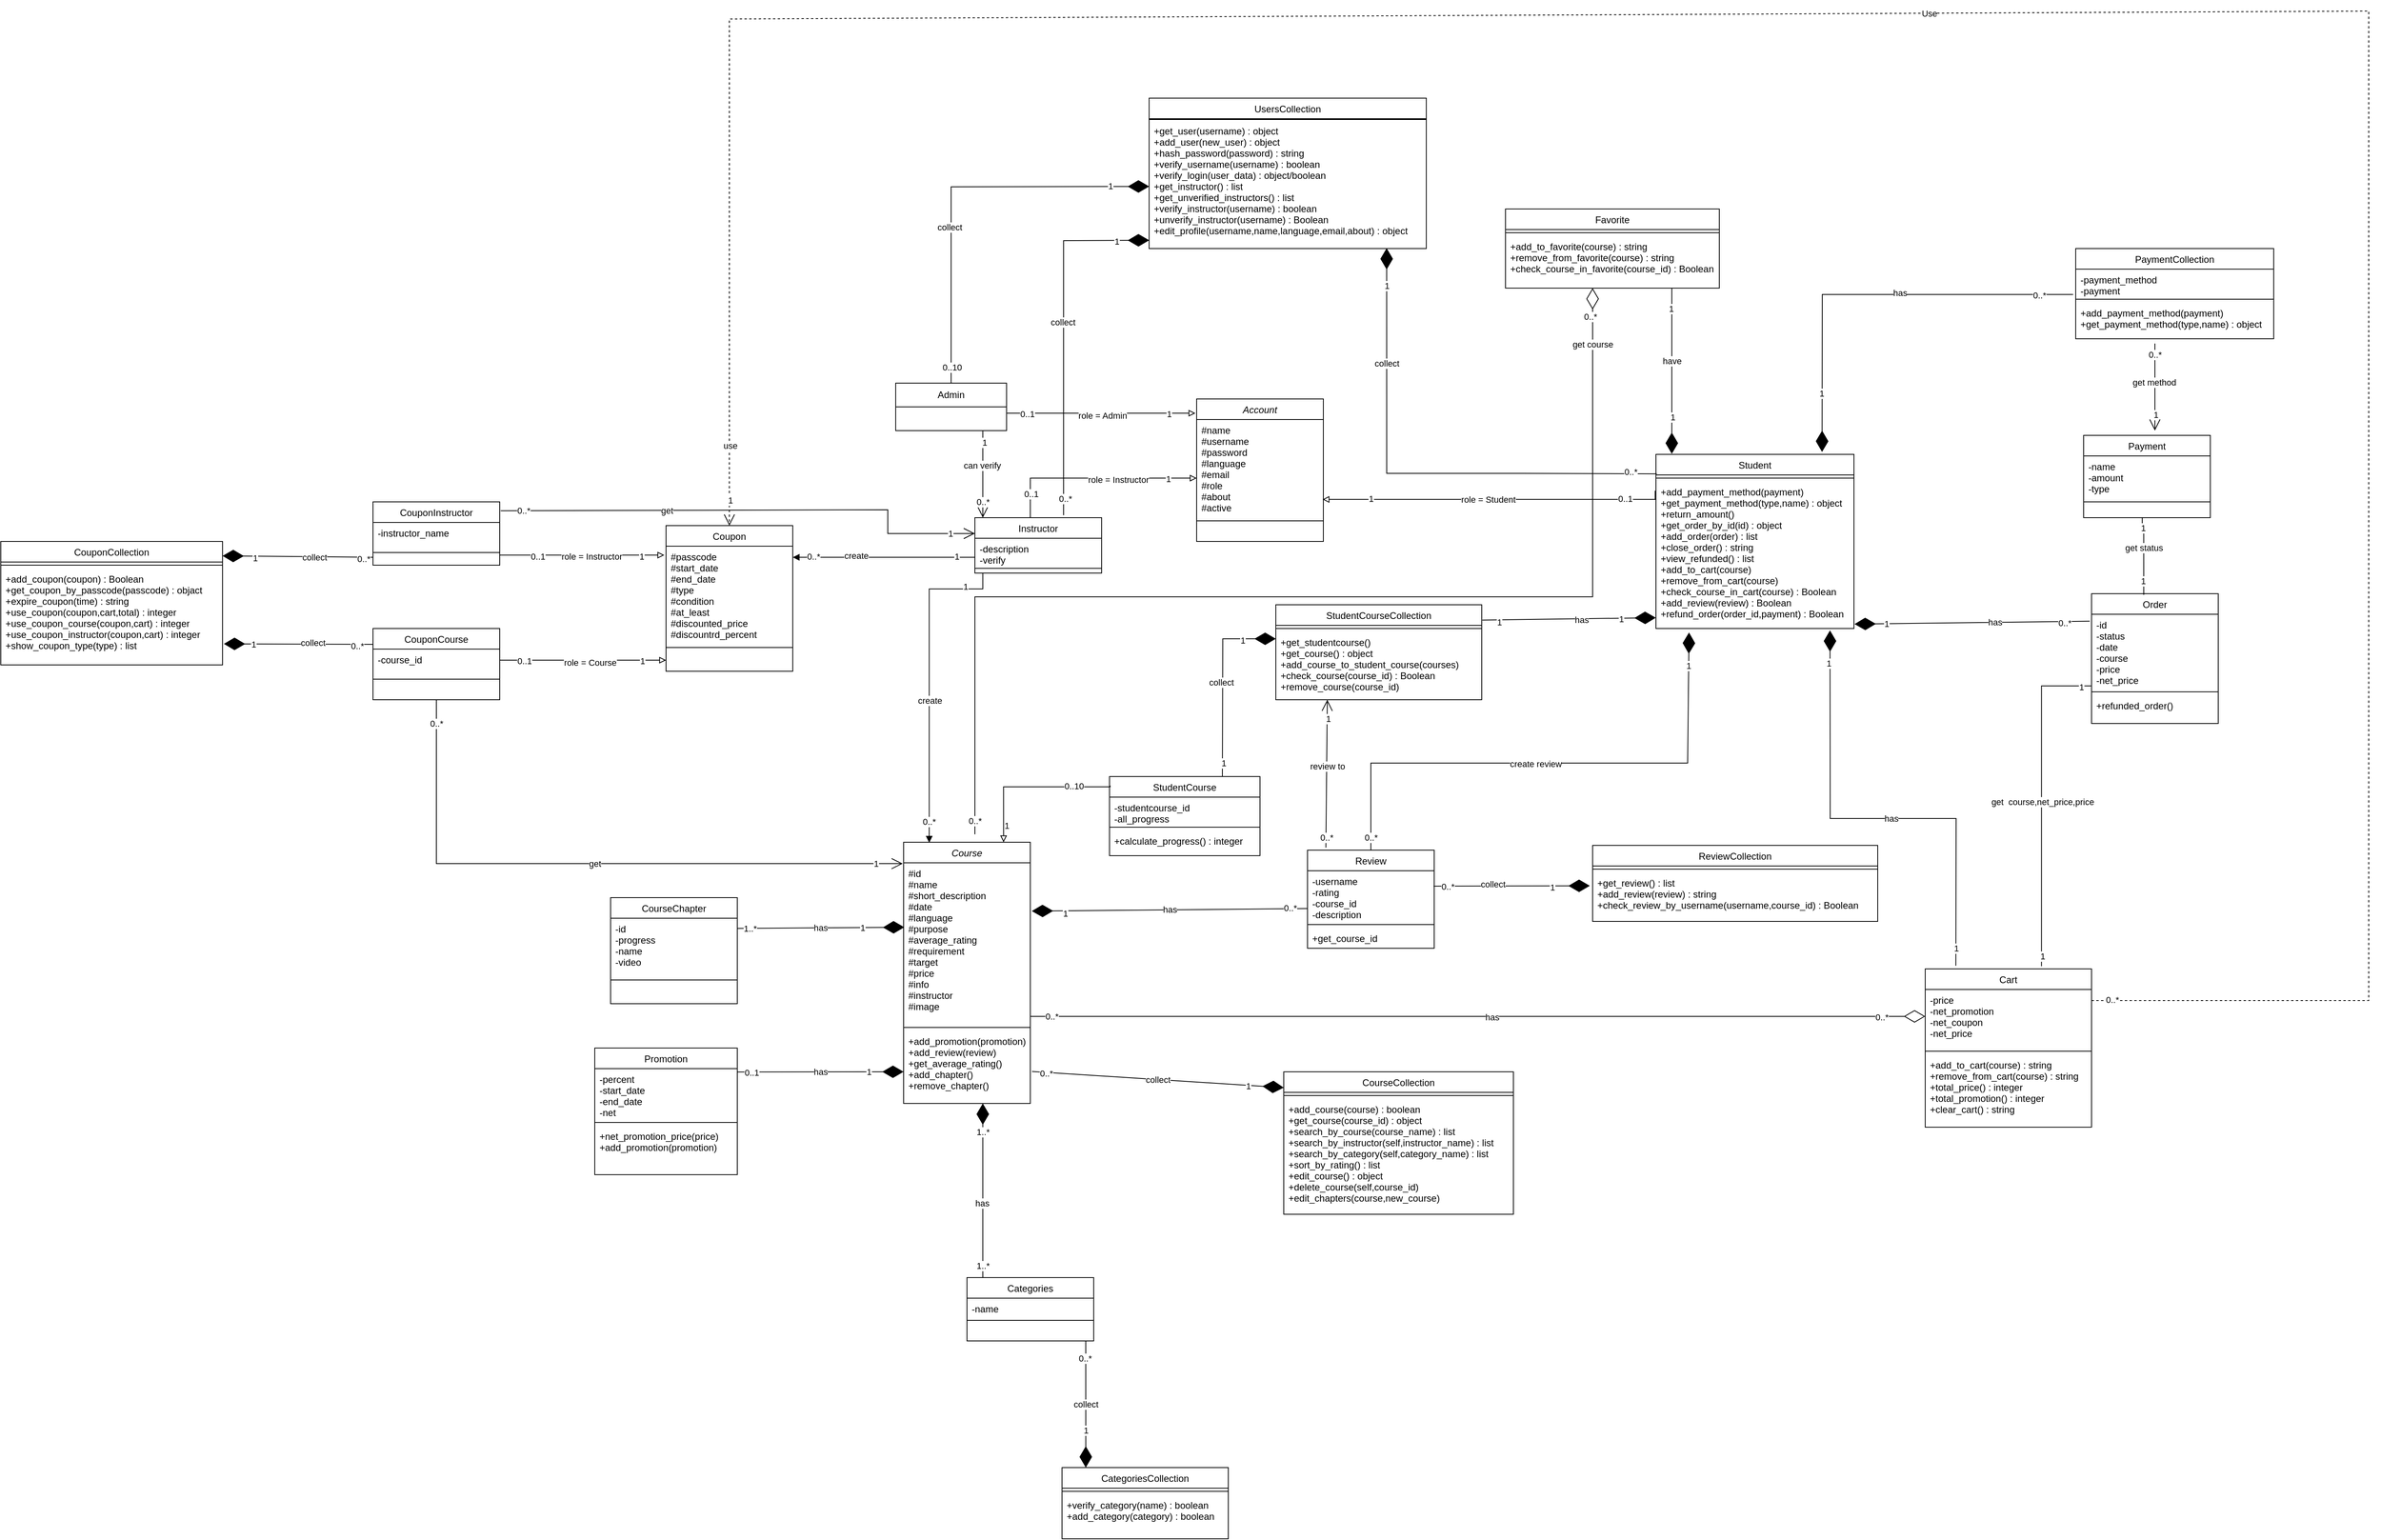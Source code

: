 <mxfile version="21.1.9" type="github">
  <diagram id="C5RBs43oDa-KdzZeNtuy" name="Page-1">
    <mxGraphModel dx="1278" dy="1730" grid="1" gridSize="10" guides="1" tooltips="1" connect="1" arrows="1" fold="1" page="1" pageScale="1" pageWidth="827" pageHeight="1169" math="0" shadow="0">
      <root>
        <mxCell id="WIyWlLk6GJQsqaUBKTNV-0" />
        <mxCell id="WIyWlLk6GJQsqaUBKTNV-1" parent="WIyWlLk6GJQsqaUBKTNV-0" />
        <mxCell id="zkfFHV4jXpPFQw0GAbJ--0" value="Account" style="swimlane;fontStyle=2;align=center;verticalAlign=top;childLayout=stackLayout;horizontal=1;startSize=26;horizontalStack=0;resizeParent=1;resizeLast=0;collapsible=1;marginBottom=0;rounded=0;shadow=0;strokeWidth=1;" parent="WIyWlLk6GJQsqaUBKTNV-1" vertex="1">
          <mxGeometry x="1810" y="-60" width="160" height="180" as="geometry">
            <mxRectangle x="230" y="140" width="160" height="26" as="alternateBounds" />
          </mxGeometry>
        </mxCell>
        <mxCell id="zkfFHV4jXpPFQw0GAbJ--3" value="#name&#xa;#username&#xa;#password&#xa;#language&#xa;#email&#xa;#role&#xa;#about&#xa;#active" style="text;align=left;verticalAlign=top;spacingLeft=4;spacingRight=4;overflow=hidden;rotatable=0;points=[[0,0.5],[1,0.5]];portConstraint=eastwest;rounded=0;shadow=0;html=0;" parent="zkfFHV4jXpPFQw0GAbJ--0" vertex="1">
          <mxGeometry y="26" width="160" height="124" as="geometry" />
        </mxCell>
        <mxCell id="zkfFHV4jXpPFQw0GAbJ--4" value="" style="line;html=1;strokeWidth=1;align=left;verticalAlign=middle;spacingTop=-1;spacingLeft=3;spacingRight=3;rotatable=0;labelPosition=right;points=[];portConstraint=eastwest;" parent="zkfFHV4jXpPFQw0GAbJ--0" vertex="1">
          <mxGeometry y="150" width="160" height="8" as="geometry" />
        </mxCell>
        <mxCell id="zkfFHV4jXpPFQw0GAbJ--6" value="Student" style="swimlane;fontStyle=0;align=center;verticalAlign=top;childLayout=stackLayout;horizontal=1;startSize=26;horizontalStack=0;resizeParent=1;resizeLast=0;collapsible=1;marginBottom=0;rounded=0;shadow=0;strokeWidth=1;" parent="WIyWlLk6GJQsqaUBKTNV-1" vertex="1">
          <mxGeometry x="2390" y="10" width="250" height="220" as="geometry">
            <mxRectangle x="130" y="380" width="160" height="26" as="alternateBounds" />
          </mxGeometry>
        </mxCell>
        <mxCell id="zkfFHV4jXpPFQw0GAbJ--9" value="" style="line;html=1;strokeWidth=1;align=left;verticalAlign=middle;spacingTop=-1;spacingLeft=3;spacingRight=3;rotatable=0;labelPosition=right;points=[];portConstraint=eastwest;" parent="zkfFHV4jXpPFQw0GAbJ--6" vertex="1">
          <mxGeometry y="26" width="250" height="8" as="geometry" />
        </mxCell>
        <mxCell id="zkfFHV4jXpPFQw0GAbJ--11" value="+add_payment_method(payment)&#xa;+get_payment_method(type,name) : object&#xa;+return_amount()&#xa;+get_order_by_id(id) : object&#xa;+add_order(order) : list&#xa;+close_order() : string&#xa;+view_refunded() : list&#xa;+add_to_cart(course) &#xa;+remove_from_cart(course)&#xa;+check_course_in_cart(course) : Boolean&#xa;+add_review(review) : Boolean&#xa;+refund_order(order_id,payment) : Boolean" style="text;align=left;verticalAlign=top;spacingLeft=4;spacingRight=4;overflow=hidden;rotatable=0;points=[[0,0.5],[1,0.5]];portConstraint=eastwest;" parent="zkfFHV4jXpPFQw0GAbJ--6" vertex="1">
          <mxGeometry y="34" width="250" height="186" as="geometry" />
        </mxCell>
        <mxCell id="zkfFHV4jXpPFQw0GAbJ--13" value="Instructor" style="swimlane;fontStyle=0;align=center;verticalAlign=top;childLayout=stackLayout;horizontal=1;startSize=26;horizontalStack=0;resizeParent=1;resizeLast=0;collapsible=1;marginBottom=0;rounded=0;shadow=0;strokeWidth=1;" parent="WIyWlLk6GJQsqaUBKTNV-1" vertex="1">
          <mxGeometry x="1530" y="90" width="160" height="70" as="geometry">
            <mxRectangle x="340" y="380" width="170" height="26" as="alternateBounds" />
          </mxGeometry>
        </mxCell>
        <mxCell id="zkfFHV4jXpPFQw0GAbJ--14" value="-description&#xa;-verify" style="text;align=left;verticalAlign=top;spacingLeft=4;spacingRight=4;overflow=hidden;rotatable=0;points=[[0,0.5],[1,0.5]];portConstraint=eastwest;" parent="zkfFHV4jXpPFQw0GAbJ--13" vertex="1">
          <mxGeometry y="26" width="160" height="34" as="geometry" />
        </mxCell>
        <mxCell id="zkfFHV4jXpPFQw0GAbJ--15" value="" style="line;html=1;strokeWidth=1;align=left;verticalAlign=middle;spacingTop=-1;spacingLeft=3;spacingRight=3;rotatable=0;labelPosition=right;points=[];portConstraint=eastwest;" parent="zkfFHV4jXpPFQw0GAbJ--13" vertex="1">
          <mxGeometry y="60" width="160" height="8" as="geometry" />
        </mxCell>
        <mxCell id="zkfFHV4jXpPFQw0GAbJ--17" value="Cart" style="swimlane;fontStyle=0;align=center;verticalAlign=top;childLayout=stackLayout;horizontal=1;startSize=26;horizontalStack=0;resizeParent=1;resizeLast=0;collapsible=1;marginBottom=0;rounded=0;shadow=0;strokeWidth=1;" parent="WIyWlLk6GJQsqaUBKTNV-1" vertex="1">
          <mxGeometry x="2730" y="660" width="210" height="200" as="geometry">
            <mxRectangle x="550" y="140" width="160" height="26" as="alternateBounds" />
          </mxGeometry>
        </mxCell>
        <mxCell id="zkfFHV4jXpPFQw0GAbJ--18" value="-price&#xa;-net_promotion&#xa;-net_coupon&#xa;-net_price" style="text;align=left;verticalAlign=top;spacingLeft=4;spacingRight=4;overflow=hidden;rotatable=0;points=[[0,0.5],[1,0.5]];portConstraint=eastwest;" parent="zkfFHV4jXpPFQw0GAbJ--17" vertex="1">
          <mxGeometry y="26" width="210" height="74" as="geometry" />
        </mxCell>
        <mxCell id="zkfFHV4jXpPFQw0GAbJ--23" value="" style="line;html=1;strokeWidth=1;align=left;verticalAlign=middle;spacingTop=-1;spacingLeft=3;spacingRight=3;rotatable=0;labelPosition=right;points=[];portConstraint=eastwest;" parent="zkfFHV4jXpPFQw0GAbJ--17" vertex="1">
          <mxGeometry y="100" width="210" height="8" as="geometry" />
        </mxCell>
        <mxCell id="zkfFHV4jXpPFQw0GAbJ--24" value="+add_to_cart(course) : string&#xa;+remove_from_cart(course) : string&#xa;+total_price() : integer&#xa;+total_promotion() : integer&#xa;+clear_cart() : string" style="text;align=left;verticalAlign=top;spacingLeft=4;spacingRight=4;overflow=hidden;rotatable=0;points=[[0,0.5],[1,0.5]];portConstraint=eastwest;" parent="zkfFHV4jXpPFQw0GAbJ--17" vertex="1">
          <mxGeometry y="108" width="210" height="82" as="geometry" />
        </mxCell>
        <mxCell id="SU_22A9RADvxmvitUQgo-2" value="Admin" style="swimlane;fontStyle=0;childLayout=stackLayout;horizontal=1;startSize=30;horizontalStack=0;resizeParent=1;resizeParentMax=0;resizeLast=0;collapsible=1;marginBottom=0;whiteSpace=wrap;html=1;" vertex="1" parent="WIyWlLk6GJQsqaUBKTNV-1">
          <mxGeometry x="1430" y="-80" width="140" height="60" as="geometry" />
        </mxCell>
        <mxCell id="SU_22A9RADvxmvitUQgo-13" value="Categories" style="swimlane;fontStyle=0;align=center;verticalAlign=top;childLayout=stackLayout;horizontal=1;startSize=26;horizontalStack=0;resizeParent=1;resizeLast=0;collapsible=1;marginBottom=0;rounded=0;shadow=0;strokeWidth=1;" vertex="1" parent="WIyWlLk6GJQsqaUBKTNV-1">
          <mxGeometry x="1520" y="1050" width="160" height="80" as="geometry">
            <mxRectangle x="130" y="380" width="160" height="26" as="alternateBounds" />
          </mxGeometry>
        </mxCell>
        <mxCell id="SU_22A9RADvxmvitUQgo-14" value="-name" style="text;align=left;verticalAlign=top;spacingLeft=4;spacingRight=4;overflow=hidden;rotatable=0;points=[[0,0.5],[1,0.5]];portConstraint=eastwest;" vertex="1" parent="SU_22A9RADvxmvitUQgo-13">
          <mxGeometry y="26" width="160" height="24" as="geometry" />
        </mxCell>
        <mxCell id="SU_22A9RADvxmvitUQgo-15" value="" style="line;html=1;strokeWidth=1;align=left;verticalAlign=middle;spacingTop=-1;spacingLeft=3;spacingRight=3;rotatable=0;labelPosition=right;points=[];portConstraint=eastwest;" vertex="1" parent="SU_22A9RADvxmvitUQgo-13">
          <mxGeometry y="50" width="160" height="8" as="geometry" />
        </mxCell>
        <mxCell id="SU_22A9RADvxmvitUQgo-18" value="Coupon" style="swimlane;fontStyle=0;align=center;verticalAlign=top;childLayout=stackLayout;horizontal=1;startSize=26;horizontalStack=0;resizeParent=1;resizeLast=0;collapsible=1;marginBottom=0;rounded=0;shadow=0;strokeWidth=1;" vertex="1" parent="WIyWlLk6GJQsqaUBKTNV-1">
          <mxGeometry x="1140" y="100" width="160" height="184" as="geometry">
            <mxRectangle x="130" y="380" width="160" height="26" as="alternateBounds" />
          </mxGeometry>
        </mxCell>
        <mxCell id="SU_22A9RADvxmvitUQgo-19" value="#passcode&#xa;#start_date&#xa;#end_date&#xa;#type&#xa;#condition&#xa;#at_least&#xa;#discounted_price&#xa;#discountrd_percent" style="text;align=left;verticalAlign=top;spacingLeft=4;spacingRight=4;overflow=hidden;rotatable=0;points=[[0,0.5],[1,0.5]];portConstraint=eastwest;" vertex="1" parent="SU_22A9RADvxmvitUQgo-18">
          <mxGeometry y="26" width="160" height="124" as="geometry" />
        </mxCell>
        <mxCell id="SU_22A9RADvxmvitUQgo-20" value="" style="line;html=1;strokeWidth=1;align=left;verticalAlign=middle;spacingTop=-1;spacingLeft=3;spacingRight=3;rotatable=0;labelPosition=right;points=[];portConstraint=eastwest;" vertex="1" parent="SU_22A9RADvxmvitUQgo-18">
          <mxGeometry y="150" width="160" height="8" as="geometry" />
        </mxCell>
        <mxCell id="SU_22A9RADvxmvitUQgo-22" value="CouponCourse" style="swimlane;fontStyle=0;align=center;verticalAlign=top;childLayout=stackLayout;horizontal=1;startSize=26;horizontalStack=0;resizeParent=1;resizeLast=0;collapsible=1;marginBottom=0;rounded=0;shadow=0;strokeWidth=1;" vertex="1" parent="WIyWlLk6GJQsqaUBKTNV-1">
          <mxGeometry x="770" y="230" width="160" height="90" as="geometry">
            <mxRectangle x="130" y="380" width="160" height="26" as="alternateBounds" />
          </mxGeometry>
        </mxCell>
        <mxCell id="SU_22A9RADvxmvitUQgo-23" value="-course_id" style="text;align=left;verticalAlign=top;spacingLeft=4;spacingRight=4;overflow=hidden;rotatable=0;points=[[0,0.5],[1,0.5]];portConstraint=eastwest;" vertex="1" parent="SU_22A9RADvxmvitUQgo-22">
          <mxGeometry y="26" width="160" height="34" as="geometry" />
        </mxCell>
        <mxCell id="SU_22A9RADvxmvitUQgo-24" value="" style="line;html=1;strokeWidth=1;align=left;verticalAlign=middle;spacingTop=-1;spacingLeft=3;spacingRight=3;rotatable=0;labelPosition=right;points=[];portConstraint=eastwest;" vertex="1" parent="SU_22A9RADvxmvitUQgo-22">
          <mxGeometry y="60" width="160" height="8" as="geometry" />
        </mxCell>
        <mxCell id="SU_22A9RADvxmvitUQgo-26" value="CouponInstructor" style="swimlane;fontStyle=0;align=center;verticalAlign=top;childLayout=stackLayout;horizontal=1;startSize=26;horizontalStack=0;resizeParent=1;resizeLast=0;collapsible=1;marginBottom=0;rounded=0;shadow=0;strokeWidth=1;" vertex="1" parent="WIyWlLk6GJQsqaUBKTNV-1">
          <mxGeometry x="770" y="70" width="160" height="80" as="geometry">
            <mxRectangle x="130" y="380" width="160" height="26" as="alternateBounds" />
          </mxGeometry>
        </mxCell>
        <mxCell id="SU_22A9RADvxmvitUQgo-27" value="-instructor_name" style="text;align=left;verticalAlign=top;spacingLeft=4;spacingRight=4;overflow=hidden;rotatable=0;points=[[0,0.5],[1,0.5]];portConstraint=eastwest;" vertex="1" parent="SU_22A9RADvxmvitUQgo-26">
          <mxGeometry y="26" width="160" height="34" as="geometry" />
        </mxCell>
        <mxCell id="SU_22A9RADvxmvitUQgo-28" value="" style="line;html=1;strokeWidth=1;align=left;verticalAlign=middle;spacingTop=-1;spacingLeft=3;spacingRight=3;rotatable=0;labelPosition=right;points=[];portConstraint=eastwest;" vertex="1" parent="SU_22A9RADvxmvitUQgo-26">
          <mxGeometry y="60" width="160" height="8" as="geometry" />
        </mxCell>
        <mxCell id="SU_22A9RADvxmvitUQgo-47" value="Course" style="swimlane;fontStyle=2;align=center;verticalAlign=top;childLayout=stackLayout;horizontal=1;startSize=26;horizontalStack=0;resizeParent=1;resizeLast=0;collapsible=1;marginBottom=0;rounded=0;shadow=0;strokeWidth=1;" vertex="1" parent="WIyWlLk6GJQsqaUBKTNV-1">
          <mxGeometry x="1440" y="500" width="160" height="330" as="geometry">
            <mxRectangle x="230" y="140" width="160" height="26" as="alternateBounds" />
          </mxGeometry>
        </mxCell>
        <mxCell id="SU_22A9RADvxmvitUQgo-48" value="#id&#xa;#name&#xa;#short_description&#xa;#date&#xa;#language&#xa;#purpose&#xa;#average_rating&#xa;#requirement&#xa;#target&#xa;#price&#xa;#info&#xa;#instructor&#xa;#image" style="text;align=left;verticalAlign=top;spacingLeft=4;spacingRight=4;overflow=hidden;rotatable=0;points=[[0,0.5],[1,0.5]];portConstraint=eastwest;rounded=0;shadow=0;html=0;" vertex="1" parent="SU_22A9RADvxmvitUQgo-47">
          <mxGeometry y="26" width="160" height="204" as="geometry" />
        </mxCell>
        <mxCell id="SU_22A9RADvxmvitUQgo-49" value="" style="line;html=1;strokeWidth=1;align=left;verticalAlign=middle;spacingTop=-1;spacingLeft=3;spacingRight=3;rotatable=0;labelPosition=right;points=[];portConstraint=eastwest;" vertex="1" parent="SU_22A9RADvxmvitUQgo-47">
          <mxGeometry y="230" width="160" height="8" as="geometry" />
        </mxCell>
        <mxCell id="SU_22A9RADvxmvitUQgo-112" value="+add_promotion(promotion) &#xa;+add_review(review)&#xa;+get_average_rating()&#xa;+add_chapter()&#xa;+remove_chapter()" style="text;align=left;verticalAlign=top;spacingLeft=4;spacingRight=4;overflow=hidden;rotatable=0;points=[[0,0.5],[1,0.5]];portConstraint=eastwest;" vertex="1" parent="SU_22A9RADvxmvitUQgo-47">
          <mxGeometry y="238" width="160" height="82" as="geometry" />
        </mxCell>
        <mxCell id="SU_22A9RADvxmvitUQgo-50" value="StudentCourse" style="swimlane;fontStyle=0;align=center;verticalAlign=top;childLayout=stackLayout;horizontal=1;startSize=26;horizontalStack=0;resizeParent=1;resizeLast=0;collapsible=1;marginBottom=0;rounded=0;shadow=0;strokeWidth=1;" vertex="1" parent="WIyWlLk6GJQsqaUBKTNV-1">
          <mxGeometry x="1700" y="417" width="190" height="100" as="geometry">
            <mxRectangle x="130" y="380" width="160" height="26" as="alternateBounds" />
          </mxGeometry>
        </mxCell>
        <mxCell id="SU_22A9RADvxmvitUQgo-51" value="-studentcourse_id&#xa;-all_progress" style="text;align=left;verticalAlign=top;spacingLeft=4;spacingRight=4;overflow=hidden;rotatable=0;points=[[0,0.5],[1,0.5]];portConstraint=eastwest;" vertex="1" parent="SU_22A9RADvxmvitUQgo-50">
          <mxGeometry y="26" width="190" height="34" as="geometry" />
        </mxCell>
        <mxCell id="SU_22A9RADvxmvitUQgo-52" value="" style="line;html=1;strokeWidth=1;align=left;verticalAlign=middle;spacingTop=-1;spacingLeft=3;spacingRight=3;rotatable=0;labelPosition=right;points=[];portConstraint=eastwest;" vertex="1" parent="SU_22A9RADvxmvitUQgo-50">
          <mxGeometry y="60" width="190" height="8" as="geometry" />
        </mxCell>
        <mxCell id="SU_22A9RADvxmvitUQgo-53" value="+calculate_progress() : integer" style="text;align=left;verticalAlign=top;spacingLeft=4;spacingRight=4;overflow=hidden;rotatable=0;points=[[0,0.5],[1,0.5]];portConstraint=eastwest;" vertex="1" parent="SU_22A9RADvxmvitUQgo-50">
          <mxGeometry y="68" width="190" height="26" as="geometry" />
        </mxCell>
        <mxCell id="SU_22A9RADvxmvitUQgo-54" value="CourseChapter" style="swimlane;fontStyle=0;align=center;verticalAlign=top;childLayout=stackLayout;horizontal=1;startSize=26;horizontalStack=0;resizeParent=1;resizeLast=0;collapsible=1;marginBottom=0;rounded=0;shadow=0;strokeWidth=1;" vertex="1" parent="WIyWlLk6GJQsqaUBKTNV-1">
          <mxGeometry x="1070" y="570" width="160" height="134" as="geometry">
            <mxRectangle x="130" y="380" width="160" height="26" as="alternateBounds" />
          </mxGeometry>
        </mxCell>
        <mxCell id="SU_22A9RADvxmvitUQgo-55" value="-id&#xa;-progress&#xa;-name&#xa;-video" style="text;align=left;verticalAlign=top;spacingLeft=4;spacingRight=4;overflow=hidden;rotatable=0;points=[[0,0.5],[1,0.5]];portConstraint=eastwest;" vertex="1" parent="SU_22A9RADvxmvitUQgo-54">
          <mxGeometry y="26" width="160" height="74" as="geometry" />
        </mxCell>
        <mxCell id="SU_22A9RADvxmvitUQgo-56" value="" style="line;html=1;strokeWidth=1;align=left;verticalAlign=middle;spacingTop=-1;spacingLeft=3;spacingRight=3;rotatable=0;labelPosition=right;points=[];portConstraint=eastwest;" vertex="1" parent="SU_22A9RADvxmvitUQgo-54">
          <mxGeometry y="100" width="160" height="8" as="geometry" />
        </mxCell>
        <mxCell id="SU_22A9RADvxmvitUQgo-58" value="Favorite" style="swimlane;fontStyle=0;align=center;verticalAlign=top;childLayout=stackLayout;horizontal=1;startSize=26;horizontalStack=0;resizeParent=1;resizeLast=0;collapsible=1;marginBottom=0;rounded=0;shadow=0;strokeWidth=1;" vertex="1" parent="WIyWlLk6GJQsqaUBKTNV-1">
          <mxGeometry x="2200" y="-300" width="270" height="100" as="geometry">
            <mxRectangle x="130" y="380" width="160" height="26" as="alternateBounds" />
          </mxGeometry>
        </mxCell>
        <mxCell id="SU_22A9RADvxmvitUQgo-60" value="" style="line;html=1;strokeWidth=1;align=left;verticalAlign=middle;spacingTop=-1;spacingLeft=3;spacingRight=3;rotatable=0;labelPosition=right;points=[];portConstraint=eastwest;" vertex="1" parent="SU_22A9RADvxmvitUQgo-58">
          <mxGeometry y="26" width="270" height="8" as="geometry" />
        </mxCell>
        <mxCell id="SU_22A9RADvxmvitUQgo-61" value="+add_to_favorite(course) : string&#xa;+remove_from_favorite(course) : string&#xa;+check_course_in_favorite(course_id) : Boolean" style="text;align=left;verticalAlign=top;spacingLeft=4;spacingRight=4;overflow=hidden;rotatable=0;points=[[0,0.5],[1,0.5]];portConstraint=eastwest;" vertex="1" parent="SU_22A9RADvxmvitUQgo-58">
          <mxGeometry y="34" width="270" height="56" as="geometry" />
        </mxCell>
        <mxCell id="SU_22A9RADvxmvitUQgo-62" value="Order" style="swimlane;fontStyle=0;align=center;verticalAlign=top;childLayout=stackLayout;horizontal=1;startSize=26;horizontalStack=0;resizeParent=1;resizeLast=0;collapsible=1;marginBottom=0;rounded=0;shadow=0;strokeWidth=1;" vertex="1" parent="WIyWlLk6GJQsqaUBKTNV-1">
          <mxGeometry x="2940" y="186" width="160" height="164" as="geometry">
            <mxRectangle x="130" y="380" width="160" height="26" as="alternateBounds" />
          </mxGeometry>
        </mxCell>
        <mxCell id="SU_22A9RADvxmvitUQgo-63" value="-id&#xa;-status&#xa;-date&#xa;-course&#xa;-price&#xa;-net_price" style="text;align=left;verticalAlign=top;spacingLeft=4;spacingRight=4;overflow=hidden;rotatable=0;points=[[0,0.5],[1,0.5]];portConstraint=eastwest;" vertex="1" parent="SU_22A9RADvxmvitUQgo-62">
          <mxGeometry y="26" width="160" height="94" as="geometry" />
        </mxCell>
        <mxCell id="SU_22A9RADvxmvitUQgo-64" value="" style="line;html=1;strokeWidth=1;align=left;verticalAlign=middle;spacingTop=-1;spacingLeft=3;spacingRight=3;rotatable=0;labelPosition=right;points=[];portConstraint=eastwest;" vertex="1" parent="SU_22A9RADvxmvitUQgo-62">
          <mxGeometry y="120" width="160" height="8" as="geometry" />
        </mxCell>
        <mxCell id="SU_22A9RADvxmvitUQgo-65" value="+refunded_order()" style="text;align=left;verticalAlign=top;spacingLeft=4;spacingRight=4;overflow=hidden;rotatable=0;points=[[0,0.5],[1,0.5]];portConstraint=eastwest;" vertex="1" parent="SU_22A9RADvxmvitUQgo-62">
          <mxGeometry y="128" width="160" height="26" as="geometry" />
        </mxCell>
        <mxCell id="SU_22A9RADvxmvitUQgo-66" value="Payment" style="swimlane;fontStyle=0;align=center;verticalAlign=top;childLayout=stackLayout;horizontal=1;startSize=26;horizontalStack=0;resizeParent=1;resizeLast=0;collapsible=1;marginBottom=0;rounded=0;shadow=0;strokeWidth=1;" vertex="1" parent="WIyWlLk6GJQsqaUBKTNV-1">
          <mxGeometry x="2930" y="-14" width="160" height="104" as="geometry">
            <mxRectangle x="130" y="380" width="160" height="26" as="alternateBounds" />
          </mxGeometry>
        </mxCell>
        <mxCell id="SU_22A9RADvxmvitUQgo-67" value="-name&#xa;-amount&#xa;-type" style="text;align=left;verticalAlign=top;spacingLeft=4;spacingRight=4;overflow=hidden;rotatable=0;points=[[0,0.5],[1,0.5]];portConstraint=eastwest;" vertex="1" parent="SU_22A9RADvxmvitUQgo-66">
          <mxGeometry y="26" width="160" height="54" as="geometry" />
        </mxCell>
        <mxCell id="SU_22A9RADvxmvitUQgo-68" value="" style="line;html=1;strokeWidth=1;align=left;verticalAlign=middle;spacingTop=-1;spacingLeft=3;spacingRight=3;rotatable=0;labelPosition=right;points=[];portConstraint=eastwest;" vertex="1" parent="SU_22A9RADvxmvitUQgo-66">
          <mxGeometry y="80" width="160" height="8" as="geometry" />
        </mxCell>
        <mxCell id="SU_22A9RADvxmvitUQgo-70" value="Promotion" style="swimlane;fontStyle=0;align=center;verticalAlign=top;childLayout=stackLayout;horizontal=1;startSize=26;horizontalStack=0;resizeParent=1;resizeLast=0;collapsible=1;marginBottom=0;rounded=0;shadow=0;strokeWidth=1;" vertex="1" parent="WIyWlLk6GJQsqaUBKTNV-1">
          <mxGeometry x="1050" y="760" width="180" height="160" as="geometry">
            <mxRectangle x="130" y="380" width="160" height="26" as="alternateBounds" />
          </mxGeometry>
        </mxCell>
        <mxCell id="SU_22A9RADvxmvitUQgo-71" value="-percent&#xa;-start_date&#xa;-end_date&#xa;-net" style="text;align=left;verticalAlign=top;spacingLeft=4;spacingRight=4;overflow=hidden;rotatable=0;points=[[0,0.5],[1,0.5]];portConstraint=eastwest;" vertex="1" parent="SU_22A9RADvxmvitUQgo-70">
          <mxGeometry y="26" width="180" height="64" as="geometry" />
        </mxCell>
        <mxCell id="SU_22A9RADvxmvitUQgo-72" value="" style="line;html=1;strokeWidth=1;align=left;verticalAlign=middle;spacingTop=-1;spacingLeft=3;spacingRight=3;rotatable=0;labelPosition=right;points=[];portConstraint=eastwest;" vertex="1" parent="SU_22A9RADvxmvitUQgo-70">
          <mxGeometry y="90" width="180" height="8" as="geometry" />
        </mxCell>
        <mxCell id="SU_22A9RADvxmvitUQgo-73" value="+net_promotion_price(price)&#xa;+add_promotion(promotion) " style="text;align=left;verticalAlign=top;spacingLeft=4;spacingRight=4;overflow=hidden;rotatable=0;points=[[0,0.5],[1,0.5]];portConstraint=eastwest;" vertex="1" parent="SU_22A9RADvxmvitUQgo-70">
          <mxGeometry y="98" width="180" height="62" as="geometry" />
        </mxCell>
        <mxCell id="SU_22A9RADvxmvitUQgo-74" value="Review" style="swimlane;fontStyle=0;align=center;verticalAlign=top;childLayout=stackLayout;horizontal=1;startSize=26;horizontalStack=0;resizeParent=1;resizeLast=0;collapsible=1;marginBottom=0;rounded=0;shadow=0;strokeWidth=1;" vertex="1" parent="WIyWlLk6GJQsqaUBKTNV-1">
          <mxGeometry x="1950" y="510" width="160" height="124" as="geometry">
            <mxRectangle x="130" y="380" width="160" height="26" as="alternateBounds" />
          </mxGeometry>
        </mxCell>
        <mxCell id="SU_22A9RADvxmvitUQgo-75" value="-username&#xa;-rating&#xa;-course_id&#xa;-description" style="text;align=left;verticalAlign=top;spacingLeft=4;spacingRight=4;overflow=hidden;rotatable=0;points=[[0,0.5],[1,0.5]];portConstraint=eastwest;" vertex="1" parent="SU_22A9RADvxmvitUQgo-74">
          <mxGeometry y="26" width="160" height="64" as="geometry" />
        </mxCell>
        <mxCell id="SU_22A9RADvxmvitUQgo-76" value="" style="line;html=1;strokeWidth=1;align=left;verticalAlign=middle;spacingTop=-1;spacingLeft=3;spacingRight=3;rotatable=0;labelPosition=right;points=[];portConstraint=eastwest;" vertex="1" parent="SU_22A9RADvxmvitUQgo-74">
          <mxGeometry y="90" width="160" height="8" as="geometry" />
        </mxCell>
        <mxCell id="SU_22A9RADvxmvitUQgo-77" value="+get_course_id" style="text;align=left;verticalAlign=top;spacingLeft=4;spacingRight=4;overflow=hidden;rotatable=0;points=[[0,0.5],[1,0.5]];portConstraint=eastwest;" vertex="1" parent="SU_22A9RADvxmvitUQgo-74">
          <mxGeometry y="98" width="160" height="26" as="geometry" />
        </mxCell>
        <mxCell id="SU_22A9RADvxmvitUQgo-82" value="CategoriesCollection" style="swimlane;fontStyle=0;align=center;verticalAlign=top;childLayout=stackLayout;horizontal=1;startSize=26;horizontalStack=0;resizeParent=1;resizeLast=0;collapsible=1;marginBottom=0;rounded=0;shadow=0;strokeWidth=1;" vertex="1" parent="WIyWlLk6GJQsqaUBKTNV-1">
          <mxGeometry x="1640" y="1290" width="210" height="90" as="geometry">
            <mxRectangle x="130" y="380" width="160" height="26" as="alternateBounds" />
          </mxGeometry>
        </mxCell>
        <mxCell id="SU_22A9RADvxmvitUQgo-84" value="" style="line;html=1;strokeWidth=1;align=left;verticalAlign=middle;spacingTop=-1;spacingLeft=3;spacingRight=3;rotatable=0;labelPosition=right;points=[];portConstraint=eastwest;" vertex="1" parent="SU_22A9RADvxmvitUQgo-82">
          <mxGeometry y="26" width="210" height="8" as="geometry" />
        </mxCell>
        <mxCell id="SU_22A9RADvxmvitUQgo-85" value="+verify_category(name) : boolean&#xa;+add_category(category) : boolean" style="text;align=left;verticalAlign=top;spacingLeft=4;spacingRight=4;overflow=hidden;rotatable=0;points=[[0,0.5],[1,0.5]];portConstraint=eastwest;" vertex="1" parent="SU_22A9RADvxmvitUQgo-82">
          <mxGeometry y="34" width="210" height="42" as="geometry" />
        </mxCell>
        <mxCell id="SU_22A9RADvxmvitUQgo-87" value="CouponCollection" style="swimlane;fontStyle=0;align=center;verticalAlign=top;childLayout=stackLayout;horizontal=1;startSize=26;horizontalStack=0;resizeParent=1;resizeLast=0;collapsible=1;marginBottom=0;rounded=0;shadow=0;strokeWidth=1;" vertex="1" parent="WIyWlLk6GJQsqaUBKTNV-1">
          <mxGeometry x="300" y="120" width="280" height="156" as="geometry">
            <mxRectangle x="130" y="380" width="160" height="26" as="alternateBounds" />
          </mxGeometry>
        </mxCell>
        <mxCell id="SU_22A9RADvxmvitUQgo-89" value="" style="line;html=1;strokeWidth=1;align=left;verticalAlign=middle;spacingTop=-1;spacingLeft=3;spacingRight=3;rotatable=0;labelPosition=right;points=[];portConstraint=eastwest;" vertex="1" parent="SU_22A9RADvxmvitUQgo-87">
          <mxGeometry y="26" width="280" height="8" as="geometry" />
        </mxCell>
        <mxCell id="SU_22A9RADvxmvitUQgo-90" value="+add_coupon(coupon) : Boolean&#xa;+get_coupon_by_passcode(passcode) : objact&#xa;+expire_coupon(time) : string&#xa;+use_coupon(coupon,cart,total) : integer&#xa;+use_coupon_course(coupon,cart) : integer&#xa;+use_coupon_instructor(coupon,cart) : integer&#xa;+show_coupon_type(type) : list" style="text;align=left;verticalAlign=top;spacingLeft=4;spacingRight=4;overflow=hidden;rotatable=0;points=[[0,0.5],[1,0.5]];portConstraint=eastwest;" vertex="1" parent="SU_22A9RADvxmvitUQgo-87">
          <mxGeometry y="34" width="280" height="122" as="geometry" />
        </mxCell>
        <mxCell id="SU_22A9RADvxmvitUQgo-91" value="CourseCollection" style="swimlane;fontStyle=0;align=center;verticalAlign=top;childLayout=stackLayout;horizontal=1;startSize=26;horizontalStack=0;resizeParent=1;resizeLast=0;collapsible=1;marginBottom=0;rounded=0;shadow=0;strokeWidth=1;" vertex="1" parent="WIyWlLk6GJQsqaUBKTNV-1">
          <mxGeometry x="1920" y="790" width="290" height="180" as="geometry">
            <mxRectangle x="130" y="380" width="160" height="26" as="alternateBounds" />
          </mxGeometry>
        </mxCell>
        <mxCell id="SU_22A9RADvxmvitUQgo-93" value="" style="line;html=1;strokeWidth=1;align=left;verticalAlign=middle;spacingTop=-1;spacingLeft=3;spacingRight=3;rotatable=0;labelPosition=right;points=[];portConstraint=eastwest;" vertex="1" parent="SU_22A9RADvxmvitUQgo-91">
          <mxGeometry y="26" width="290" height="8" as="geometry" />
        </mxCell>
        <mxCell id="SU_22A9RADvxmvitUQgo-94" value="+add_course(course) : boolean&#xa;+get_course(course_id) : object&#xa;+search_by_course(course_name) : list&#xa;+search_by_instructor(self,instructor_name) : list&#xa;+search_by_category(self,category_name) : list&#xa;+sort_by_rating() : list&#xa;+edit_course() : object&#xa;+delete_course(self,course_id)&#xa;+edit_chapters(course,new_course)  " style="text;align=left;verticalAlign=top;spacingLeft=4;spacingRight=4;overflow=hidden;rotatable=0;points=[[0,0.5],[1,0.5]];portConstraint=eastwest;" vertex="1" parent="SU_22A9RADvxmvitUQgo-91">
          <mxGeometry y="34" width="290" height="146" as="geometry" />
        </mxCell>
        <mxCell id="SU_22A9RADvxmvitUQgo-99" value="ReviewCollection" style="swimlane;fontStyle=0;align=center;verticalAlign=top;childLayout=stackLayout;horizontal=1;startSize=26;horizontalStack=0;resizeParent=1;resizeLast=0;collapsible=1;marginBottom=0;rounded=0;shadow=0;strokeWidth=1;" vertex="1" parent="WIyWlLk6GJQsqaUBKTNV-1">
          <mxGeometry x="2310" y="504" width="360" height="96" as="geometry">
            <mxRectangle x="130" y="380" width="160" height="26" as="alternateBounds" />
          </mxGeometry>
        </mxCell>
        <mxCell id="SU_22A9RADvxmvitUQgo-101" value="" style="line;html=1;strokeWidth=1;align=left;verticalAlign=middle;spacingTop=-1;spacingLeft=3;spacingRight=3;rotatable=0;labelPosition=right;points=[];portConstraint=eastwest;" vertex="1" parent="SU_22A9RADvxmvitUQgo-99">
          <mxGeometry y="26" width="360" height="8" as="geometry" />
        </mxCell>
        <mxCell id="SU_22A9RADvxmvitUQgo-102" value="+get_review() : list&#xa;+add_review(review) : string&#xa;+check_review_by_username(username,course_id) : Boolean" style="text;align=left;verticalAlign=top;spacingLeft=4;spacingRight=4;overflow=hidden;rotatable=0;points=[[0,0.5],[1,0.5]];portConstraint=eastwest;" vertex="1" parent="SU_22A9RADvxmvitUQgo-99">
          <mxGeometry y="34" width="360" height="62" as="geometry" />
        </mxCell>
        <mxCell id="SU_22A9RADvxmvitUQgo-103" value="StudentCourseCollection" style="swimlane;fontStyle=0;align=center;verticalAlign=top;childLayout=stackLayout;horizontal=1;startSize=26;horizontalStack=0;resizeParent=1;resizeLast=0;collapsible=1;marginBottom=0;rounded=0;shadow=0;strokeWidth=1;" vertex="1" parent="WIyWlLk6GJQsqaUBKTNV-1">
          <mxGeometry x="1910" y="200" width="260" height="120" as="geometry">
            <mxRectangle x="130" y="380" width="160" height="26" as="alternateBounds" />
          </mxGeometry>
        </mxCell>
        <mxCell id="SU_22A9RADvxmvitUQgo-105" value="" style="line;html=1;strokeWidth=1;align=left;verticalAlign=middle;spacingTop=-1;spacingLeft=3;spacingRight=3;rotatable=0;labelPosition=right;points=[];portConstraint=eastwest;" vertex="1" parent="SU_22A9RADvxmvitUQgo-103">
          <mxGeometry y="26" width="260" height="8" as="geometry" />
        </mxCell>
        <mxCell id="SU_22A9RADvxmvitUQgo-106" value="+get_studentcourse()&#xa;+get_course() : object&#xa;+add_course_to_student_course(courses)&#xa;+check_course(course_id) : Boolean&#xa;+remove_course(course_id)&#xa;" style="text;align=left;verticalAlign=top;spacingLeft=4;spacingRight=4;overflow=hidden;rotatable=0;points=[[0,0.5],[1,0.5]];portConstraint=eastwest;" vertex="1" parent="SU_22A9RADvxmvitUQgo-103">
          <mxGeometry y="34" width="260" height="82" as="geometry" />
        </mxCell>
        <mxCell id="SU_22A9RADvxmvitUQgo-107" value="UsersCollection" style="swimlane;fontStyle=0;align=center;verticalAlign=top;childLayout=stackLayout;horizontal=1;startSize=26;horizontalStack=0;resizeParent=1;resizeLast=0;collapsible=1;marginBottom=0;rounded=0;shadow=0;strokeWidth=1;" vertex="1" parent="WIyWlLk6GJQsqaUBKTNV-1">
          <mxGeometry x="1750" y="-440" width="350" height="190" as="geometry">
            <mxRectangle x="130" y="380" width="160" height="26" as="alternateBounds" />
          </mxGeometry>
        </mxCell>
        <mxCell id="SU_22A9RADvxmvitUQgo-109" value="" style="line;html=1;strokeWidth=1;align=left;verticalAlign=middle;spacingTop=-1;spacingLeft=3;spacingRight=3;rotatable=0;labelPosition=right;points=[];portConstraint=eastwest;" vertex="1" parent="SU_22A9RADvxmvitUQgo-107">
          <mxGeometry y="26" width="350" height="2" as="geometry" />
        </mxCell>
        <mxCell id="SU_22A9RADvxmvitUQgo-110" value="+get_user(username) : object&#xa;+add_user(new_user) : object&#xa;+hash_password(password) : string&#xa;+verify_username(username) : boolean&#xa;+verify_login(user_data) : object/boolean&#xa;+get_instructor() : list&#xa;+get_unverified_instructors() : list&#xa;+verify_instructor(username) : boolean&#xa;+unverify_instructor(username) : Boolean&#xa;+edit_profile(username,name,language,email,about) : object" style="text;align=left;verticalAlign=top;spacingLeft=4;spacingRight=4;overflow=hidden;rotatable=0;points=[[0,0.5],[1,0.5]];portConstraint=eastwest;" vertex="1" parent="SU_22A9RADvxmvitUQgo-107">
          <mxGeometry y="28" width="350" height="162" as="geometry" />
        </mxCell>
        <mxCell id="SU_22A9RADvxmvitUQgo-118" style="edgeStyle=orthogonalEdgeStyle;rounded=0;orthogonalLoop=1;jettySize=auto;html=1;startArrow=none;startFill=0;endArrow=block;endFill=0;entryX=-0.01;entryY=0.099;entryDx=0;entryDy=0;entryPerimeter=0;" edge="1" parent="WIyWlLk6GJQsqaUBKTNV-1" target="zkfFHV4jXpPFQw0GAbJ--0">
          <mxGeometry relative="1" as="geometry">
            <Array as="points">
              <mxPoint x="1570" y="-42" />
              <mxPoint x="1808" y="-42" />
            </Array>
            <mxPoint x="1570" y="-40" as="sourcePoint" />
            <mxPoint x="1700" y="20" as="targetPoint" />
          </mxGeometry>
        </mxCell>
        <mxCell id="SU_22A9RADvxmvitUQgo-119" value="1" style="edgeLabel;html=1;align=center;verticalAlign=middle;resizable=0;points=[];" connectable="0" vertex="1" parent="SU_22A9RADvxmvitUQgo-118">
          <mxGeometry x="0.72" y="-1" relative="1" as="geometry">
            <mxPoint as="offset" />
          </mxGeometry>
        </mxCell>
        <mxCell id="SU_22A9RADvxmvitUQgo-120" value="0..1" style="edgeLabel;html=1;align=center;verticalAlign=middle;resizable=0;points=[];" connectable="0" vertex="1" parent="SU_22A9RADvxmvitUQgo-118">
          <mxGeometry x="-0.771" y="-1" relative="1" as="geometry">
            <mxPoint as="offset" />
          </mxGeometry>
        </mxCell>
        <mxCell id="SU_22A9RADvxmvitUQgo-182" value="role = Admin" style="edgeLabel;html=1;align=center;verticalAlign=middle;resizable=0;points=[];" vertex="1" connectable="0" parent="SU_22A9RADvxmvitUQgo-118">
          <mxGeometry x="-0.123" y="-3" relative="1" as="geometry">
            <mxPoint x="17" as="offset" />
          </mxGeometry>
        </mxCell>
        <mxCell id="SU_22A9RADvxmvitUQgo-125" style="edgeStyle=orthogonalEdgeStyle;rounded=0;orthogonalLoop=1;jettySize=auto;html=1;startArrow=none;startFill=0;endArrow=block;endFill=0;entryX=0;entryY=0.597;entryDx=0;entryDy=0;entryPerimeter=0;" edge="1" parent="WIyWlLk6GJQsqaUBKTNV-1" target="zkfFHV4jXpPFQw0GAbJ--3">
          <mxGeometry relative="1" as="geometry">
            <Array as="points">
              <mxPoint x="1600" y="90" />
              <mxPoint x="1600" y="40" />
            </Array>
            <mxPoint x="1600" y="90" as="sourcePoint" />
            <mxPoint x="1798" y="88" as="targetPoint" />
          </mxGeometry>
        </mxCell>
        <mxCell id="SU_22A9RADvxmvitUQgo-126" value="1" style="edgeLabel;html=1;align=center;verticalAlign=middle;resizable=0;points=[];" connectable="0" vertex="1" parent="SU_22A9RADvxmvitUQgo-125">
          <mxGeometry x="0.72" y="-1" relative="1" as="geometry">
            <mxPoint as="offset" />
          </mxGeometry>
        </mxCell>
        <mxCell id="SU_22A9RADvxmvitUQgo-127" value="0..1" style="edgeLabel;html=1;align=center;verticalAlign=middle;resizable=0;points=[];" connectable="0" vertex="1" parent="SU_22A9RADvxmvitUQgo-125">
          <mxGeometry x="-0.771" y="-1" relative="1" as="geometry">
            <mxPoint as="offset" />
          </mxGeometry>
        </mxCell>
        <mxCell id="SU_22A9RADvxmvitUQgo-183" value="role = Instructor" style="edgeLabel;html=1;align=center;verticalAlign=middle;resizable=0;points=[];" vertex="1" connectable="0" parent="SU_22A9RADvxmvitUQgo-125">
          <mxGeometry x="0.237" y="-2" relative="1" as="geometry">
            <mxPoint as="offset" />
          </mxGeometry>
        </mxCell>
        <mxCell id="SU_22A9RADvxmvitUQgo-128" style="edgeStyle=orthogonalEdgeStyle;rounded=0;orthogonalLoop=1;jettySize=auto;html=1;startArrow=none;startFill=0;endArrow=block;endFill=0;entryX=0.994;entryY=0.814;entryDx=0;entryDy=0;entryPerimeter=0;exitX=-0.004;exitY=0.064;exitDx=0;exitDy=0;exitPerimeter=0;" edge="1" parent="WIyWlLk6GJQsqaUBKTNV-1" source="zkfFHV4jXpPFQw0GAbJ--11" target="zkfFHV4jXpPFQw0GAbJ--3">
          <mxGeometry relative="1" as="geometry">
            <Array as="points">
              <mxPoint x="2389" y="67" />
            </Array>
            <mxPoint x="2390" y="9.96" as="sourcePoint" />
            <mxPoint x="1980" y="40" as="targetPoint" />
          </mxGeometry>
        </mxCell>
        <mxCell id="SU_22A9RADvxmvitUQgo-129" value="1" style="edgeLabel;html=1;align=center;verticalAlign=middle;resizable=0;points=[];" connectable="0" vertex="1" parent="SU_22A9RADvxmvitUQgo-128">
          <mxGeometry x="0.72" y="-1" relative="1" as="geometry">
            <mxPoint as="offset" />
          </mxGeometry>
        </mxCell>
        <mxCell id="SU_22A9RADvxmvitUQgo-130" value="0..1" style="edgeLabel;html=1;align=center;verticalAlign=middle;resizable=0;points=[];" connectable="0" vertex="1" parent="SU_22A9RADvxmvitUQgo-128">
          <mxGeometry x="-0.771" y="-1" relative="1" as="geometry">
            <mxPoint as="offset" />
          </mxGeometry>
        </mxCell>
        <mxCell id="SU_22A9RADvxmvitUQgo-131" value="role = Student" style="edgeLabel;html=1;align=center;verticalAlign=middle;resizable=0;points=[];" connectable="0" vertex="1" parent="SU_22A9RADvxmvitUQgo-128">
          <mxGeometry x="-0.063" y="-2" relative="1" as="geometry">
            <mxPoint x="-20" y="2" as="offset" />
          </mxGeometry>
        </mxCell>
        <mxCell id="SU_22A9RADvxmvitUQgo-132" value="" style="endArrow=diamondThin;endFill=1;endSize=24;html=1;rounded=0;entryX=0.08;entryY=-0.003;entryDx=0;entryDy=0;entryPerimeter=0;" edge="1" parent="WIyWlLk6GJQsqaUBKTNV-1" target="zkfFHV4jXpPFQw0GAbJ--6">
          <mxGeometry width="160" relative="1" as="geometry">
            <mxPoint x="2410" y="-200" as="sourcePoint" />
            <mxPoint x="2570" y="-90.48" as="targetPoint" />
          </mxGeometry>
        </mxCell>
        <mxCell id="SU_22A9RADvxmvitUQgo-184" value="have" style="edgeLabel;html=1;align=center;verticalAlign=middle;resizable=0;points=[];" vertex="1" connectable="0" parent="SU_22A9RADvxmvitUQgo-132">
          <mxGeometry x="-0.123" relative="1" as="geometry">
            <mxPoint as="offset" />
          </mxGeometry>
        </mxCell>
        <mxCell id="SU_22A9RADvxmvitUQgo-210" value="1" style="edgeLabel;html=1;align=center;verticalAlign=middle;resizable=0;points=[];" vertex="1" connectable="0" parent="SU_22A9RADvxmvitUQgo-132">
          <mxGeometry x="-0.756" y="-1" relative="1" as="geometry">
            <mxPoint as="offset" />
          </mxGeometry>
        </mxCell>
        <mxCell id="SU_22A9RADvxmvitUQgo-211" value="1" style="edgeLabel;html=1;align=center;verticalAlign=middle;resizable=0;points=[];" vertex="1" connectable="0" parent="SU_22A9RADvxmvitUQgo-132">
          <mxGeometry x="0.555" y="1" relative="1" as="geometry">
            <mxPoint as="offset" />
          </mxGeometry>
        </mxCell>
        <mxCell id="SU_22A9RADvxmvitUQgo-140" value="" style="endArrow=diamondThin;endFill=1;endSize=24;html=1;rounded=0;exitX=-0.014;exitY=0.093;exitDx=0;exitDy=0;exitPerimeter=0;entryX=1.003;entryY=0.97;entryDx=0;entryDy=0;entryPerimeter=0;" edge="1" parent="WIyWlLk6GJQsqaUBKTNV-1" source="SU_22A9RADvxmvitUQgo-63" target="zkfFHV4jXpPFQw0GAbJ--11">
          <mxGeometry width="160" relative="1" as="geometry">
            <mxPoint x="2960" y="170" as="sourcePoint" />
            <mxPoint x="3120" y="170" as="targetPoint" />
          </mxGeometry>
        </mxCell>
        <mxCell id="SU_22A9RADvxmvitUQgo-187" value="has" style="edgeLabel;html=1;align=center;verticalAlign=middle;resizable=0;points=[];" vertex="1" connectable="0" parent="SU_22A9RADvxmvitUQgo-140">
          <mxGeometry x="-0.187" relative="1" as="geometry">
            <mxPoint as="offset" />
          </mxGeometry>
        </mxCell>
        <mxCell id="SU_22A9RADvxmvitUQgo-214" value="1" style="edgeLabel;html=1;align=center;verticalAlign=middle;resizable=0;points=[];" vertex="1" connectable="0" parent="SU_22A9RADvxmvitUQgo-140">
          <mxGeometry x="0.732" relative="1" as="geometry">
            <mxPoint as="offset" />
          </mxGeometry>
        </mxCell>
        <mxCell id="SU_22A9RADvxmvitUQgo-215" value="0..*" style="edgeLabel;html=1;align=center;verticalAlign=middle;resizable=0;points=[];" vertex="1" connectable="0" parent="SU_22A9RADvxmvitUQgo-140">
          <mxGeometry x="-0.782" y="2" relative="1" as="geometry">
            <mxPoint as="offset" />
          </mxGeometry>
        </mxCell>
        <mxCell id="SU_22A9RADvxmvitUQgo-142" style="edgeStyle=orthogonalEdgeStyle;rounded=0;orthogonalLoop=1;jettySize=auto;html=1;startArrow=none;startFill=0;endArrow=block;endFill=0;exitX=0.004;exitY=0.115;exitDx=0;exitDy=0;exitPerimeter=0;entryX=0.789;entryY=0;entryDx=0;entryDy=0;entryPerimeter=0;" edge="1" parent="WIyWlLk6GJQsqaUBKTNV-1" source="SU_22A9RADvxmvitUQgo-50" target="SU_22A9RADvxmvitUQgo-47">
          <mxGeometry relative="1" as="geometry">
            <Array as="points">
              <mxPoint x="1701" y="430" />
              <mxPoint x="1566" y="430" />
            </Array>
            <mxPoint x="1380" y="390" as="sourcePoint" />
            <mxPoint x="1510" y="480" as="targetPoint" />
          </mxGeometry>
        </mxCell>
        <mxCell id="SU_22A9RADvxmvitUQgo-143" value="1" style="edgeLabel;html=1;align=center;verticalAlign=middle;resizable=0;points=[];" connectable="0" vertex="1" parent="SU_22A9RADvxmvitUQgo-142">
          <mxGeometry x="0.72" y="-1" relative="1" as="geometry">
            <mxPoint x="5" y="8" as="offset" />
          </mxGeometry>
        </mxCell>
        <mxCell id="SU_22A9RADvxmvitUQgo-144" value="0..10" style="edgeLabel;html=1;align=center;verticalAlign=middle;resizable=0;points=[];" connectable="0" vertex="1" parent="SU_22A9RADvxmvitUQgo-142">
          <mxGeometry x="-0.771" y="-1" relative="1" as="geometry">
            <mxPoint x="-24" as="offset" />
          </mxGeometry>
        </mxCell>
        <mxCell id="SU_22A9RADvxmvitUQgo-145" value="collect" style="endArrow=diamondThin;endFill=1;endSize=24;html=1;rounded=0;exitX=1.013;exitY=0.63;exitDx=0;exitDy=0;exitPerimeter=0;" edge="1" parent="WIyWlLk6GJQsqaUBKTNV-1" source="SU_22A9RADvxmvitUQgo-112">
          <mxGeometry width="160" relative="1" as="geometry">
            <mxPoint x="1760" y="810" as="sourcePoint" />
            <mxPoint x="1920" y="810" as="targetPoint" />
          </mxGeometry>
        </mxCell>
        <mxCell id="SU_22A9RADvxmvitUQgo-246" value="0..*" style="edgeLabel;html=1;align=center;verticalAlign=middle;resizable=0;points=[];" vertex="1" connectable="0" parent="SU_22A9RADvxmvitUQgo-145">
          <mxGeometry x="-0.889" y="-1" relative="1" as="geometry">
            <mxPoint as="offset" />
          </mxGeometry>
        </mxCell>
        <mxCell id="SU_22A9RADvxmvitUQgo-247" value="1" style="edgeLabel;html=1;align=center;verticalAlign=middle;resizable=0;points=[];" vertex="1" connectable="0" parent="SU_22A9RADvxmvitUQgo-145">
          <mxGeometry x="0.714" y="-1" relative="1" as="geometry">
            <mxPoint as="offset" />
          </mxGeometry>
        </mxCell>
        <mxCell id="SU_22A9RADvxmvitUQgo-146" value="collect" style="endArrow=diamondThin;endFill=1;endSize=24;html=1;rounded=0;entryX=0.143;entryY=0;entryDx=0;entryDy=0;entryPerimeter=0;" edge="1" parent="WIyWlLk6GJQsqaUBKTNV-1" target="SU_22A9RADvxmvitUQgo-82">
          <mxGeometry width="160" relative="1" as="geometry">
            <mxPoint x="1670" y="1130" as="sourcePoint" />
            <mxPoint x="1770" y="1200" as="targetPoint" />
          </mxGeometry>
        </mxCell>
        <mxCell id="SU_22A9RADvxmvitUQgo-256" value="0..*" style="edgeLabel;html=1;align=center;verticalAlign=middle;resizable=0;points=[];" vertex="1" connectable="0" parent="SU_22A9RADvxmvitUQgo-146">
          <mxGeometry x="-0.728" y="-1" relative="1" as="geometry">
            <mxPoint as="offset" />
          </mxGeometry>
        </mxCell>
        <mxCell id="SU_22A9RADvxmvitUQgo-257" value="1" style="edgeLabel;html=1;align=center;verticalAlign=middle;resizable=0;points=[];" vertex="1" connectable="0" parent="SU_22A9RADvxmvitUQgo-146">
          <mxGeometry x="0.415" relative="1" as="geometry">
            <mxPoint as="offset" />
          </mxGeometry>
        </mxCell>
        <mxCell id="SU_22A9RADvxmvitUQgo-147" value="has" style="endArrow=diamondThin;endFill=1;endSize=24;html=1;rounded=0;exitX=0.999;exitY=0.174;exitDx=0;exitDy=0;exitPerimeter=0;entryX=0.005;entryY=0.399;entryDx=0;entryDy=0;entryPerimeter=0;" edge="1" parent="WIyWlLk6GJQsqaUBKTNV-1" source="SU_22A9RADvxmvitUQgo-55" target="SU_22A9RADvxmvitUQgo-48">
          <mxGeometry width="160" relative="1" as="geometry">
            <mxPoint x="1310" y="530" as="sourcePoint" />
            <mxPoint x="1440" y="530" as="targetPoint" />
          </mxGeometry>
        </mxCell>
        <mxCell id="SU_22A9RADvxmvitUQgo-224" value="1" style="edgeLabel;html=1;align=center;verticalAlign=middle;resizable=0;points=[];" vertex="1" connectable="0" parent="SU_22A9RADvxmvitUQgo-147">
          <mxGeometry x="0.494" relative="1" as="geometry">
            <mxPoint as="offset" />
          </mxGeometry>
        </mxCell>
        <mxCell id="SU_22A9RADvxmvitUQgo-225" value="1..*" style="edgeLabel;html=1;align=center;verticalAlign=middle;resizable=0;points=[];" vertex="1" connectable="0" parent="SU_22A9RADvxmvitUQgo-147">
          <mxGeometry x="-0.848" relative="1" as="geometry">
            <mxPoint as="offset" />
          </mxGeometry>
        </mxCell>
        <mxCell id="SU_22A9RADvxmvitUQgo-148" value="has" style="endArrow=diamondThin;endFill=1;endSize=24;html=1;rounded=0;exitX=1.002;exitY=0.067;exitDx=0;exitDy=0;exitPerimeter=0;" edge="1" parent="WIyWlLk6GJQsqaUBKTNV-1" source="SU_22A9RADvxmvitUQgo-71">
          <mxGeometry width="160" relative="1" as="geometry">
            <mxPoint x="1280" y="820" as="sourcePoint" />
            <mxPoint x="1440" y="790" as="targetPoint" />
            <Array as="points">
              <mxPoint x="1390" y="790" />
            </Array>
          </mxGeometry>
        </mxCell>
        <mxCell id="SU_22A9RADvxmvitUQgo-226" value="1" style="edgeLabel;html=1;align=center;verticalAlign=middle;resizable=0;points=[];" vertex="1" connectable="0" parent="SU_22A9RADvxmvitUQgo-148">
          <mxGeometry x="0.579" relative="1" as="geometry">
            <mxPoint as="offset" />
          </mxGeometry>
        </mxCell>
        <mxCell id="SU_22A9RADvxmvitUQgo-243" value="0..1" style="edgeLabel;html=1;align=center;verticalAlign=middle;resizable=0;points=[];" vertex="1" connectable="0" parent="SU_22A9RADvxmvitUQgo-148">
          <mxGeometry x="-0.835" relative="1" as="geometry">
            <mxPoint as="offset" />
          </mxGeometry>
        </mxCell>
        <mxCell id="SU_22A9RADvxmvitUQgo-153" style="edgeStyle=orthogonalEdgeStyle;rounded=0;orthogonalLoop=1;jettySize=auto;html=1;startArrow=none;startFill=0;endArrow=block;endFill=0;entryX=-0.014;entryY=0.091;entryDx=0;entryDy=0;entryPerimeter=0;" edge="1" parent="WIyWlLk6GJQsqaUBKTNV-1" target="SU_22A9RADvxmvitUQgo-19">
          <mxGeometry relative="1" as="geometry">
            <Array as="points">
              <mxPoint x="930" y="137" />
            </Array>
            <mxPoint x="930" y="140" as="sourcePoint" />
            <mxPoint x="1108" y="140" as="targetPoint" />
          </mxGeometry>
        </mxCell>
        <mxCell id="SU_22A9RADvxmvitUQgo-154" value="1" style="edgeLabel;html=1;align=center;verticalAlign=middle;resizable=0;points=[];" connectable="0" vertex="1" parent="SU_22A9RADvxmvitUQgo-153">
          <mxGeometry x="0.72" y="-1" relative="1" as="geometry">
            <mxPoint as="offset" />
          </mxGeometry>
        </mxCell>
        <mxCell id="SU_22A9RADvxmvitUQgo-155" value="0..1" style="edgeLabel;html=1;align=center;verticalAlign=middle;resizable=0;points=[];" connectable="0" vertex="1" parent="SU_22A9RADvxmvitUQgo-153">
          <mxGeometry x="-0.771" y="-1" relative="1" as="geometry">
            <mxPoint x="26" as="offset" />
          </mxGeometry>
        </mxCell>
        <mxCell id="SU_22A9RADvxmvitUQgo-235" value="role = Instructor" style="edgeLabel;html=1;align=center;verticalAlign=middle;resizable=0;points=[];" vertex="1" connectable="0" parent="SU_22A9RADvxmvitUQgo-153">
          <mxGeometry x="0.127" y="-1" relative="1" as="geometry">
            <mxPoint as="offset" />
          </mxGeometry>
        </mxCell>
        <mxCell id="SU_22A9RADvxmvitUQgo-156" style="edgeStyle=orthogonalEdgeStyle;rounded=0;orthogonalLoop=1;jettySize=auto;html=1;startArrow=none;startFill=0;endArrow=block;endFill=0;exitX=1;exitY=0.5;exitDx=0;exitDy=0;" edge="1" parent="WIyWlLk6GJQsqaUBKTNV-1" source="SU_22A9RADvxmvitUQgo-23">
          <mxGeometry relative="1" as="geometry">
            <Array as="points">
              <mxPoint x="930" y="270" />
            </Array>
            <mxPoint x="932" y="273" as="sourcePoint" />
            <mxPoint x="1140" y="270" as="targetPoint" />
          </mxGeometry>
        </mxCell>
        <mxCell id="SU_22A9RADvxmvitUQgo-157" value="1" style="edgeLabel;html=1;align=center;verticalAlign=middle;resizable=0;points=[];" connectable="0" vertex="1" parent="SU_22A9RADvxmvitUQgo-156">
          <mxGeometry x="0.72" y="-1" relative="1" as="geometry">
            <mxPoint as="offset" />
          </mxGeometry>
        </mxCell>
        <mxCell id="SU_22A9RADvxmvitUQgo-158" value="0..1" style="edgeLabel;html=1;align=center;verticalAlign=middle;resizable=0;points=[];" connectable="0" vertex="1" parent="SU_22A9RADvxmvitUQgo-156">
          <mxGeometry x="-0.771" y="-1" relative="1" as="geometry">
            <mxPoint x="9" as="offset" />
          </mxGeometry>
        </mxCell>
        <mxCell id="SU_22A9RADvxmvitUQgo-236" value="role = Course" style="edgeLabel;html=1;align=center;verticalAlign=middle;resizable=0;points=[];" vertex="1" connectable="0" parent="SU_22A9RADvxmvitUQgo-156">
          <mxGeometry x="0.1" y="-3" relative="1" as="geometry">
            <mxPoint as="offset" />
          </mxGeometry>
        </mxCell>
        <mxCell id="SU_22A9RADvxmvitUQgo-159" value="" style="endArrow=diamondThin;endFill=1;endSize=24;html=1;rounded=0;entryX=1;entryY=0.117;entryDx=0;entryDy=0;entryPerimeter=0;" edge="1" parent="WIyWlLk6GJQsqaUBKTNV-1" target="SU_22A9RADvxmvitUQgo-87">
          <mxGeometry width="160" relative="1" as="geometry">
            <mxPoint x="770" y="140" as="sourcePoint" />
            <mxPoint x="620" y="140" as="targetPoint" />
          </mxGeometry>
        </mxCell>
        <mxCell id="SU_22A9RADvxmvitUQgo-199" value="collect" style="edgeLabel;html=1;align=center;verticalAlign=middle;resizable=0;points=[];" vertex="1" connectable="0" parent="SU_22A9RADvxmvitUQgo-159">
          <mxGeometry x="-0.219" relative="1" as="geometry">
            <mxPoint as="offset" />
          </mxGeometry>
        </mxCell>
        <mxCell id="SU_22A9RADvxmvitUQgo-237" value="1" style="edgeLabel;html=1;align=center;verticalAlign=middle;resizable=0;points=[];" vertex="1" connectable="0" parent="SU_22A9RADvxmvitUQgo-159">
          <mxGeometry x="0.575" y="2" relative="1" as="geometry">
            <mxPoint as="offset" />
          </mxGeometry>
        </mxCell>
        <mxCell id="SU_22A9RADvxmvitUQgo-238" value="0..*" style="edgeLabel;html=1;align=center;verticalAlign=middle;resizable=0;points=[];" vertex="1" connectable="0" parent="SU_22A9RADvxmvitUQgo-159">
          <mxGeometry x="-0.871" y="2" relative="1" as="geometry">
            <mxPoint as="offset" />
          </mxGeometry>
        </mxCell>
        <mxCell id="SU_22A9RADvxmvitUQgo-160" value="" style="endArrow=diamondThin;endFill=1;endSize=24;html=1;rounded=0;entryX=1.006;entryY=0.782;entryDx=0;entryDy=0;entryPerimeter=0;" edge="1" parent="WIyWlLk6GJQsqaUBKTNV-1" target="SU_22A9RADvxmvitUQgo-90">
          <mxGeometry width="160" relative="1" as="geometry">
            <mxPoint x="770" y="250" as="sourcePoint" />
            <mxPoint x="620" y="250" as="targetPoint" />
          </mxGeometry>
        </mxCell>
        <mxCell id="SU_22A9RADvxmvitUQgo-200" value="collect" style="edgeLabel;html=1;align=center;verticalAlign=middle;resizable=0;points=[];" vertex="1" connectable="0" parent="SU_22A9RADvxmvitUQgo-160">
          <mxGeometry x="-0.191" y="-2" relative="1" as="geometry">
            <mxPoint as="offset" />
          </mxGeometry>
        </mxCell>
        <mxCell id="SU_22A9RADvxmvitUQgo-239" value="1" style="edgeLabel;html=1;align=center;verticalAlign=middle;resizable=0;points=[];" vertex="1" connectable="0" parent="SU_22A9RADvxmvitUQgo-160">
          <mxGeometry x="0.611" relative="1" as="geometry">
            <mxPoint as="offset" />
          </mxGeometry>
        </mxCell>
        <mxCell id="SU_22A9RADvxmvitUQgo-240" value="0..*" style="edgeLabel;html=1;align=center;verticalAlign=middle;resizable=0;points=[];" vertex="1" connectable="0" parent="SU_22A9RADvxmvitUQgo-160">
          <mxGeometry x="-0.78" y="2" relative="1" as="geometry">
            <mxPoint as="offset" />
          </mxGeometry>
        </mxCell>
        <mxCell id="SU_22A9RADvxmvitUQgo-161" value="" style="endArrow=diamondThin;endFill=1;endSize=24;html=1;rounded=0;exitX=0.75;exitY=0;exitDx=0;exitDy=0;entryX=0;entryY=0.5;entryDx=0;entryDy=0;" edge="1" parent="WIyWlLk6GJQsqaUBKTNV-1" source="SU_22A9RADvxmvitUQgo-50">
          <mxGeometry width="160" relative="1" as="geometry">
            <mxPoint x="1840" y="410" as="sourcePoint" />
            <mxPoint x="1910" y="243.0" as="targetPoint" />
            <Array as="points">
              <mxPoint x="1843" y="243" />
            </Array>
          </mxGeometry>
        </mxCell>
        <mxCell id="SU_22A9RADvxmvitUQgo-203" value="collect" style="edgeLabel;html=1;align=center;verticalAlign=middle;resizable=0;points=[];" vertex="1" connectable="0" parent="SU_22A9RADvxmvitUQgo-161">
          <mxGeometry x="-0.009" y="2" relative="1" as="geometry">
            <mxPoint as="offset" />
          </mxGeometry>
        </mxCell>
        <mxCell id="SU_22A9RADvxmvitUQgo-263" value="1" style="edgeLabel;html=1;align=center;verticalAlign=middle;resizable=0;points=[];" vertex="1" connectable="0" parent="SU_22A9RADvxmvitUQgo-161">
          <mxGeometry x="-0.86" y="-1" relative="1" as="geometry">
            <mxPoint as="offset" />
          </mxGeometry>
        </mxCell>
        <mxCell id="SU_22A9RADvxmvitUQgo-264" value="1" style="edgeLabel;html=1;align=center;verticalAlign=middle;resizable=0;points=[];" vertex="1" connectable="0" parent="SU_22A9RADvxmvitUQgo-161">
          <mxGeometry x="0.647" y="-2" relative="1" as="geometry">
            <mxPoint as="offset" />
          </mxGeometry>
        </mxCell>
        <mxCell id="SU_22A9RADvxmvitUQgo-162" value="" style="endArrow=diamondThin;endFill=1;endSize=24;html=1;rounded=0;entryX=-0.01;entryY=0.737;entryDx=0;entryDy=0;entryPerimeter=0;exitX=0.995;exitY=0.305;exitDx=0;exitDy=0;exitPerimeter=0;" edge="1" parent="WIyWlLk6GJQsqaUBKTNV-1" source="SU_22A9RADvxmvitUQgo-75">
          <mxGeometry width="160" relative="1" as="geometry">
            <mxPoint x="2150" y="556.52" as="sourcePoint" />
            <mxPoint x="2306.4" y="555.058" as="targetPoint" />
          </mxGeometry>
        </mxCell>
        <mxCell id="SU_22A9RADvxmvitUQgo-191" value="collect" style="edgeLabel;html=1;align=center;verticalAlign=middle;resizable=0;points=[];" vertex="1" connectable="0" parent="SU_22A9RADvxmvitUQgo-162">
          <mxGeometry x="-0.242" y="3" relative="1" as="geometry">
            <mxPoint as="offset" />
          </mxGeometry>
        </mxCell>
        <mxCell id="SU_22A9RADvxmvitUQgo-220" value="0..*" style="edgeLabel;html=1;align=center;verticalAlign=middle;resizable=0;points=[];" vertex="1" connectable="0" parent="SU_22A9RADvxmvitUQgo-162">
          <mxGeometry x="-0.82" relative="1" as="geometry">
            <mxPoint as="offset" />
          </mxGeometry>
        </mxCell>
        <mxCell id="SU_22A9RADvxmvitUQgo-221" value="1" style="edgeLabel;html=1;align=center;verticalAlign=middle;resizable=0;points=[];" vertex="1" connectable="0" parent="SU_22A9RADvxmvitUQgo-162">
          <mxGeometry x="0.521" y="-2" relative="1" as="geometry">
            <mxPoint as="offset" />
          </mxGeometry>
        </mxCell>
        <mxCell id="SU_22A9RADvxmvitUQgo-163" value="" style="endArrow=diamondThin;endFill=1;endSize=24;html=1;rounded=0;exitX=0.5;exitY=0;exitDx=0;exitDy=0;" edge="1" parent="WIyWlLk6GJQsqaUBKTNV-1" source="SU_22A9RADvxmvitUQgo-2">
          <mxGeometry width="160" relative="1" as="geometry">
            <mxPoint x="1590" y="-328.48" as="sourcePoint" />
            <mxPoint x="1750" y="-328.48" as="targetPoint" />
            <Array as="points">
              <mxPoint x="1500" y="-328" />
            </Array>
          </mxGeometry>
        </mxCell>
        <mxCell id="SU_22A9RADvxmvitUQgo-192" value="collect" style="edgeLabel;html=1;align=center;verticalAlign=middle;resizable=0;points=[];" vertex="1" connectable="0" parent="SU_22A9RADvxmvitUQgo-163">
          <mxGeometry x="-0.208" y="2" relative="1" as="geometry">
            <mxPoint as="offset" />
          </mxGeometry>
        </mxCell>
        <mxCell id="SU_22A9RADvxmvitUQgo-206" value="0..10" style="edgeLabel;html=1;align=center;verticalAlign=middle;resizable=0;points=[];" vertex="1" connectable="0" parent="SU_22A9RADvxmvitUQgo-163">
          <mxGeometry x="-0.917" y="-1" relative="1" as="geometry">
            <mxPoint as="offset" />
          </mxGeometry>
        </mxCell>
        <mxCell id="SU_22A9RADvxmvitUQgo-207" value="1" style="edgeLabel;html=1;align=center;verticalAlign=middle;resizable=0;points=[];" vertex="1" connectable="0" parent="SU_22A9RADvxmvitUQgo-163">
          <mxGeometry x="0.803" y="1" relative="1" as="geometry">
            <mxPoint as="offset" />
          </mxGeometry>
        </mxCell>
        <mxCell id="SU_22A9RADvxmvitUQgo-164" value="" style="endArrow=diamondThin;endFill=1;endSize=24;html=1;rounded=0;exitX=0.7;exitY=-0.045;exitDx=0;exitDy=0;exitPerimeter=0;" edge="1" parent="WIyWlLk6GJQsqaUBKTNV-1" source="zkfFHV4jXpPFQw0GAbJ--13">
          <mxGeometry width="160" relative="1" as="geometry">
            <mxPoint x="1590" y="-260.48" as="sourcePoint" />
            <mxPoint x="1750" y="-260.48" as="targetPoint" />
            <Array as="points">
              <mxPoint x="1642" y="-260" />
            </Array>
          </mxGeometry>
        </mxCell>
        <mxCell id="SU_22A9RADvxmvitUQgo-193" value="collect" style="edgeLabel;html=1;align=center;verticalAlign=middle;resizable=0;points=[];" vertex="1" connectable="0" parent="SU_22A9RADvxmvitUQgo-164">
          <mxGeometry x="0.073" y="1" relative="1" as="geometry">
            <mxPoint as="offset" />
          </mxGeometry>
        </mxCell>
        <mxCell id="SU_22A9RADvxmvitUQgo-204" value="1" style="edgeLabel;html=1;align=center;verticalAlign=middle;resizable=0;points=[];" vertex="1" connectable="0" parent="SU_22A9RADvxmvitUQgo-164">
          <mxGeometry x="0.819" y="-1" relative="1" as="geometry">
            <mxPoint as="offset" />
          </mxGeometry>
        </mxCell>
        <mxCell id="SU_22A9RADvxmvitUQgo-205" value="0..*" style="edgeLabel;html=1;align=center;verticalAlign=middle;resizable=0;points=[];" vertex="1" connectable="0" parent="SU_22A9RADvxmvitUQgo-164">
          <mxGeometry x="-0.908" y="-2" relative="1" as="geometry">
            <mxPoint as="offset" />
          </mxGeometry>
        </mxCell>
        <mxCell id="SU_22A9RADvxmvitUQgo-165" value="" style="endArrow=diamondThin;endFill=1;endSize=24;html=1;rounded=0;entryX=0.857;entryY=0.997;entryDx=0;entryDy=0;entryPerimeter=0;exitX=0.004;exitY=0.112;exitDx=0;exitDy=0;exitPerimeter=0;" edge="1" parent="WIyWlLk6GJQsqaUBKTNV-1" source="zkfFHV4jXpPFQw0GAbJ--6" target="SU_22A9RADvxmvitUQgo-110">
          <mxGeometry width="160" relative="1" as="geometry">
            <mxPoint x="2380" y="-10" as="sourcePoint" />
            <mxPoint x="2170" y="-120" as="targetPoint" />
            <Array as="points">
              <mxPoint x="2220" y="34" />
              <mxPoint x="2050" y="34" />
            </Array>
          </mxGeometry>
        </mxCell>
        <mxCell id="SU_22A9RADvxmvitUQgo-194" value="collect" style="edgeLabel;html=1;align=center;verticalAlign=middle;resizable=0;points=[];" vertex="1" connectable="0" parent="SU_22A9RADvxmvitUQgo-165">
          <mxGeometry x="0.535" relative="1" as="geometry">
            <mxPoint as="offset" />
          </mxGeometry>
        </mxCell>
        <mxCell id="SU_22A9RADvxmvitUQgo-208" value="1" style="edgeLabel;html=1;align=center;verticalAlign=middle;resizable=0;points=[];" vertex="1" connectable="0" parent="SU_22A9RADvxmvitUQgo-165">
          <mxGeometry x="0.848" relative="1" as="geometry">
            <mxPoint as="offset" />
          </mxGeometry>
        </mxCell>
        <mxCell id="SU_22A9RADvxmvitUQgo-209" value="0..*" style="edgeLabel;html=1;align=center;verticalAlign=middle;resizable=0;points=[];" vertex="1" connectable="0" parent="SU_22A9RADvxmvitUQgo-165">
          <mxGeometry x="-0.895" y="-3" relative="1" as="geometry">
            <mxPoint as="offset" />
          </mxGeometry>
        </mxCell>
        <mxCell id="SU_22A9RADvxmvitUQgo-166" value="" style="endArrow=block;endFill=1;html=1;edgeStyle=orthogonalEdgeStyle;align=left;verticalAlign=top;rounded=0;exitX=0;exitY=0.412;exitDx=0;exitDy=0;exitPerimeter=0;entryX=1;entryY=0.113;entryDx=0;entryDy=0;entryPerimeter=0;" edge="1" parent="WIyWlLk6GJQsqaUBKTNV-1" source="zkfFHV4jXpPFQw0GAbJ--14" target="SU_22A9RADvxmvitUQgo-19">
          <mxGeometry x="-1" relative="1" as="geometry">
            <mxPoint x="1340" y="124.41" as="sourcePoint" />
            <mxPoint x="1340" y="230" as="targetPoint" />
            <Array as="points">
              <mxPoint x="1530" y="140" />
            </Array>
          </mxGeometry>
        </mxCell>
        <mxCell id="SU_22A9RADvxmvitUQgo-197" value="create" style="edgeLabel;html=1;align=center;verticalAlign=middle;resizable=0;points=[];" vertex="1" connectable="0" parent="SU_22A9RADvxmvitUQgo-166">
          <mxGeometry x="0.334" y="-2" relative="1" as="geometry">
            <mxPoint as="offset" />
          </mxGeometry>
        </mxCell>
        <mxCell id="SU_22A9RADvxmvitUQgo-265" value="1" style="edgeLabel;html=1;align=center;verticalAlign=middle;resizable=0;points=[];" vertex="1" connectable="0" parent="SU_22A9RADvxmvitUQgo-166">
          <mxGeometry x="-0.719" y="-1" relative="1" as="geometry">
            <mxPoint as="offset" />
          </mxGeometry>
        </mxCell>
        <mxCell id="SU_22A9RADvxmvitUQgo-266" value="0..*" style="edgeLabel;html=1;align=center;verticalAlign=middle;resizable=0;points=[];" vertex="1" connectable="0" parent="SU_22A9RADvxmvitUQgo-166">
          <mxGeometry x="0.785" y="-1" relative="1" as="geometry">
            <mxPoint as="offset" />
          </mxGeometry>
        </mxCell>
        <mxCell id="SU_22A9RADvxmvitUQgo-168" value="has" style="endArrow=diamondThin;endFill=1;endSize=24;html=1;rounded=0;entryX=1.012;entryY=0.299;entryDx=0;entryDy=0;entryPerimeter=0;exitX=0;exitY=0.747;exitDx=0;exitDy=0;exitPerimeter=0;" edge="1" parent="WIyWlLk6GJQsqaUBKTNV-1" source="SU_22A9RADvxmvitUQgo-75" target="SU_22A9RADvxmvitUQgo-48">
          <mxGeometry width="160" relative="1" as="geometry">
            <mxPoint x="1780" y="620" as="sourcePoint" />
            <mxPoint x="1940" y="620" as="targetPoint" />
          </mxGeometry>
        </mxCell>
        <mxCell id="SU_22A9RADvxmvitUQgo-244" value="1" style="edgeLabel;html=1;align=center;verticalAlign=middle;resizable=0;points=[];" vertex="1" connectable="0" parent="SU_22A9RADvxmvitUQgo-168">
          <mxGeometry x="0.761" y="3" relative="1" as="geometry">
            <mxPoint as="offset" />
          </mxGeometry>
        </mxCell>
        <mxCell id="SU_22A9RADvxmvitUQgo-245" value="0..*" style="edgeLabel;html=1;align=center;verticalAlign=middle;resizable=0;points=[];" vertex="1" connectable="0" parent="SU_22A9RADvxmvitUQgo-168">
          <mxGeometry x="-0.87" y="-1" relative="1" as="geometry">
            <mxPoint as="offset" />
          </mxGeometry>
        </mxCell>
        <mxCell id="SU_22A9RADvxmvitUQgo-169" value="" style="endArrow=block;endFill=1;html=1;edgeStyle=orthogonalEdgeStyle;align=left;verticalAlign=top;rounded=0;exitX=0;exitY=1;exitDx=0;exitDy=0;entryX=0.202;entryY=0.002;entryDx=0;entryDy=0;entryPerimeter=0;" edge="1" parent="WIyWlLk6GJQsqaUBKTNV-1" source="zkfFHV4jXpPFQw0GAbJ--13" target="SU_22A9RADvxmvitUQgo-47">
          <mxGeometry x="-1" relative="1" as="geometry">
            <mxPoint x="1570" y="160" as="sourcePoint" />
            <mxPoint x="1520" y="490" as="targetPoint" />
            <Array as="points">
              <mxPoint x="1540" y="160" />
              <mxPoint x="1540" y="180" />
              <mxPoint x="1472" y="180" />
            </Array>
          </mxGeometry>
        </mxCell>
        <mxCell id="SU_22A9RADvxmvitUQgo-198" value="create" style="edgeLabel;html=1;align=center;verticalAlign=middle;resizable=0;points=[];" vertex="1" connectable="0" parent="SU_22A9RADvxmvitUQgo-169">
          <mxGeometry x="0.137" relative="1" as="geometry">
            <mxPoint as="offset" />
          </mxGeometry>
        </mxCell>
        <mxCell id="SU_22A9RADvxmvitUQgo-222" value="0..*" style="edgeLabel;html=1;align=center;verticalAlign=middle;resizable=0;points=[];" vertex="1" connectable="0" parent="SU_22A9RADvxmvitUQgo-169">
          <mxGeometry x="0.87" y="-1" relative="1" as="geometry">
            <mxPoint as="offset" />
          </mxGeometry>
        </mxCell>
        <mxCell id="SU_22A9RADvxmvitUQgo-223" value="1" style="edgeLabel;html=1;align=center;verticalAlign=middle;resizable=0;points=[];" vertex="1" connectable="0" parent="SU_22A9RADvxmvitUQgo-169">
          <mxGeometry x="-0.751" y="-3" relative="1" as="geometry">
            <mxPoint as="offset" />
          </mxGeometry>
        </mxCell>
        <mxCell id="SU_22A9RADvxmvitUQgo-171" value="" style="endArrow=diamondThin;endFill=1;endSize=24;html=1;rounded=0;entryX=0.167;entryY=1.027;entryDx=0;entryDy=0;entryPerimeter=0;exitX=0.5;exitY=0;exitDx=0;exitDy=0;" edge="1" parent="WIyWlLk6GJQsqaUBKTNV-1" source="SU_22A9RADvxmvitUQgo-74" target="zkfFHV4jXpPFQw0GAbJ--11">
          <mxGeometry width="160" relative="1" as="geometry">
            <mxPoint x="2300" y="400" as="sourcePoint" />
            <mxPoint x="2380" y="240" as="targetPoint" />
            <Array as="points">
              <mxPoint x="2030" y="400" />
              <mxPoint x="2430" y="400" />
            </Array>
          </mxGeometry>
        </mxCell>
        <mxCell id="SU_22A9RADvxmvitUQgo-190" value="create review" style="edgeLabel;html=1;align=center;verticalAlign=middle;resizable=0;points=[];" vertex="1" connectable="0" parent="SU_22A9RADvxmvitUQgo-171">
          <mxGeometry x="-0.059" y="-1" relative="1" as="geometry">
            <mxPoint as="offset" />
          </mxGeometry>
        </mxCell>
        <mxCell id="SU_22A9RADvxmvitUQgo-218" value="1" style="edgeLabel;html=1;align=center;verticalAlign=middle;resizable=0;points=[];" vertex="1" connectable="0" parent="SU_22A9RADvxmvitUQgo-171">
          <mxGeometry x="0.875" y="1" relative="1" as="geometry">
            <mxPoint as="offset" />
          </mxGeometry>
        </mxCell>
        <mxCell id="SU_22A9RADvxmvitUQgo-219" value="0..*" style="edgeLabel;html=1;align=center;verticalAlign=middle;resizable=0;points=[];" vertex="1" connectable="0" parent="SU_22A9RADvxmvitUQgo-171">
          <mxGeometry x="-0.951" relative="1" as="geometry">
            <mxPoint as="offset" />
          </mxGeometry>
        </mxCell>
        <mxCell id="SU_22A9RADvxmvitUQgo-173" value="" style="endArrow=diamondThin;endFill=0;endSize=24;html=1;rounded=0;" edge="1" parent="WIyWlLk6GJQsqaUBKTNV-1">
          <mxGeometry width="160" relative="1" as="geometry">
            <mxPoint x="1600" y="720" as="sourcePoint" />
            <mxPoint x="2730" y="720" as="targetPoint" />
          </mxGeometry>
        </mxCell>
        <mxCell id="SU_22A9RADvxmvitUQgo-195" value="has" style="edgeLabel;html=1;align=center;verticalAlign=middle;resizable=0;points=[];" vertex="1" connectable="0" parent="SU_22A9RADvxmvitUQgo-173">
          <mxGeometry x="0.032" y="-1" relative="1" as="geometry">
            <mxPoint as="offset" />
          </mxGeometry>
        </mxCell>
        <mxCell id="SU_22A9RADvxmvitUQgo-248" value="0..*" style="edgeLabel;html=1;align=center;verticalAlign=middle;resizable=0;points=[];" vertex="1" connectable="0" parent="SU_22A9RADvxmvitUQgo-173">
          <mxGeometry x="-0.953" relative="1" as="geometry">
            <mxPoint as="offset" />
          </mxGeometry>
        </mxCell>
        <mxCell id="SU_22A9RADvxmvitUQgo-249" value="0..*" style="edgeLabel;html=1;align=center;verticalAlign=middle;resizable=0;points=[];" vertex="1" connectable="0" parent="SU_22A9RADvxmvitUQgo-173">
          <mxGeometry x="0.903" y="-1" relative="1" as="geometry">
            <mxPoint as="offset" />
          </mxGeometry>
        </mxCell>
        <mxCell id="SU_22A9RADvxmvitUQgo-175" value="" style="endArrow=diamondThin;endFill=1;endSize=24;html=1;rounded=0;entryX=0.879;entryY=1.013;entryDx=0;entryDy=0;entryPerimeter=0;exitX=0.184;exitY=-0.02;exitDx=0;exitDy=0;exitPerimeter=0;" edge="1" parent="WIyWlLk6GJQsqaUBKTNV-1" source="zkfFHV4jXpPFQw0GAbJ--17" target="zkfFHV4jXpPFQw0GAbJ--11">
          <mxGeometry width="160" relative="1" as="geometry">
            <mxPoint x="2720" y="490" as="sourcePoint" />
            <mxPoint x="2880" y="490" as="targetPoint" />
            <Array as="points">
              <mxPoint x="2769" y="470" />
              <mxPoint x="2610" y="470" />
            </Array>
          </mxGeometry>
        </mxCell>
        <mxCell id="SU_22A9RADvxmvitUQgo-188" value="has" style="edgeLabel;html=1;align=center;verticalAlign=middle;resizable=0;points=[];" vertex="1" connectable="0" parent="SU_22A9RADvxmvitUQgo-175">
          <mxGeometry x="-0.078" relative="1" as="geometry">
            <mxPoint as="offset" />
          </mxGeometry>
        </mxCell>
        <mxCell id="SU_22A9RADvxmvitUQgo-250" value="1" style="edgeLabel;html=1;align=center;verticalAlign=middle;resizable=0;points=[];" vertex="1" connectable="0" parent="SU_22A9RADvxmvitUQgo-175">
          <mxGeometry x="-0.923" relative="1" as="geometry">
            <mxPoint as="offset" />
          </mxGeometry>
        </mxCell>
        <mxCell id="SU_22A9RADvxmvitUQgo-251" value="1" style="edgeLabel;html=1;align=center;verticalAlign=middle;resizable=0;points=[];" vertex="1" connectable="0" parent="SU_22A9RADvxmvitUQgo-175">
          <mxGeometry x="0.857" y="2" relative="1" as="geometry">
            <mxPoint as="offset" />
          </mxGeometry>
        </mxCell>
        <mxCell id="SU_22A9RADvxmvitUQgo-178" value="" style="endArrow=diamondThin;endFill=1;endSize=24;html=1;rounded=0;exitX=-0.013;exitY=0.942;exitDx=0;exitDy=0;exitPerimeter=0;entryX=0.839;entryY=-0.014;entryDx=0;entryDy=0;entryPerimeter=0;" edge="1" parent="WIyWlLk6GJQsqaUBKTNV-1" source="SU_22A9RADvxmvitUQgo-307" target="zkfFHV4jXpPFQw0GAbJ--6">
          <mxGeometry width="160" relative="1" as="geometry">
            <mxPoint x="2930" y="73" as="sourcePoint" />
            <mxPoint x="2640" y="70" as="targetPoint" />
            <Array as="points">
              <mxPoint x="2600" y="-192" />
            </Array>
          </mxGeometry>
        </mxCell>
        <mxCell id="SU_22A9RADvxmvitUQgo-186" value="has" style="edgeLabel;html=1;align=center;verticalAlign=middle;resizable=0;points=[];" vertex="1" connectable="0" parent="SU_22A9RADvxmvitUQgo-178">
          <mxGeometry x="-0.15" y="-2" relative="1" as="geometry">
            <mxPoint as="offset" />
          </mxGeometry>
        </mxCell>
        <mxCell id="SU_22A9RADvxmvitUQgo-212" value="1" style="edgeLabel;html=1;align=center;verticalAlign=middle;resizable=0;points=[];" vertex="1" connectable="0" parent="SU_22A9RADvxmvitUQgo-178">
          <mxGeometry x="0.713" y="-1" relative="1" as="geometry">
            <mxPoint as="offset" />
          </mxGeometry>
        </mxCell>
        <mxCell id="SU_22A9RADvxmvitUQgo-213" value="0..*" style="edgeLabel;html=1;align=center;verticalAlign=middle;resizable=0;points=[];" vertex="1" connectable="0" parent="SU_22A9RADvxmvitUQgo-178">
          <mxGeometry x="-0.836" y="1" relative="1" as="geometry">
            <mxPoint as="offset" />
          </mxGeometry>
        </mxCell>
        <mxCell id="SU_22A9RADvxmvitUQgo-179" value="Use" style="endArrow=open;endSize=12;dashed=1;html=1;rounded=0;entryX=0.5;entryY=0;entryDx=0;entryDy=0;" edge="1" parent="WIyWlLk6GJQsqaUBKTNV-1" target="SU_22A9RADvxmvitUQgo-18">
          <mxGeometry width="160" relative="1" as="geometry">
            <mxPoint x="2940" y="700" as="sourcePoint" />
            <mxPoint x="3320" y="700" as="targetPoint" />
            <Array as="points">
              <mxPoint x="3290" y="700" />
              <mxPoint x="3290" y="-550" />
              <mxPoint x="1220" y="-540" />
            </Array>
          </mxGeometry>
        </mxCell>
        <mxCell id="SU_22A9RADvxmvitUQgo-202" value="use" style="edgeLabel;html=1;align=center;verticalAlign=middle;resizable=0;points=[];" vertex="1" connectable="0" parent="SU_22A9RADvxmvitUQgo-179">
          <mxGeometry x="0.953" y="1" relative="1" as="geometry">
            <mxPoint as="offset" />
          </mxGeometry>
        </mxCell>
        <mxCell id="SU_22A9RADvxmvitUQgo-252" value="0..*" style="edgeLabel;html=1;align=center;verticalAlign=middle;resizable=0;points=[];" vertex="1" connectable="0" parent="SU_22A9RADvxmvitUQgo-179">
          <mxGeometry x="-0.988" y="1" relative="1" as="geometry">
            <mxPoint as="offset" />
          </mxGeometry>
        </mxCell>
        <mxCell id="SU_22A9RADvxmvitUQgo-253" value="1" style="edgeLabel;html=1;align=center;verticalAlign=middle;resizable=0;points=[];" vertex="1" connectable="0" parent="SU_22A9RADvxmvitUQgo-179">
          <mxGeometry x="0.985" y="1" relative="1" as="geometry">
            <mxPoint as="offset" />
          </mxGeometry>
        </mxCell>
        <mxCell id="SU_22A9RADvxmvitUQgo-180" value="" style="endArrow=diamondThin;endFill=0;endSize=24;html=1;rounded=0;" edge="1" parent="WIyWlLk6GJQsqaUBKTNV-1">
          <mxGeometry width="160" relative="1" as="geometry">
            <mxPoint x="1530" y="490" as="sourcePoint" />
            <mxPoint x="2310" y="-200" as="targetPoint" />
            <Array as="points">
              <mxPoint x="1530" y="190" />
              <mxPoint x="2310" y="190" />
            </Array>
          </mxGeometry>
        </mxCell>
        <mxCell id="SU_22A9RADvxmvitUQgo-260" value="get course" style="edgeLabel;html=1;align=center;verticalAlign=middle;resizable=0;points=[];" vertex="1" connectable="0" parent="SU_22A9RADvxmvitUQgo-180">
          <mxGeometry x="0.904" relative="1" as="geometry">
            <mxPoint as="offset" />
          </mxGeometry>
        </mxCell>
        <mxCell id="SU_22A9RADvxmvitUQgo-261" value="0..*" style="edgeLabel;html=1;align=center;verticalAlign=middle;resizable=0;points=[];" vertex="1" connectable="0" parent="SU_22A9RADvxmvitUQgo-180">
          <mxGeometry x="0.952" y="3" relative="1" as="geometry">
            <mxPoint as="offset" />
          </mxGeometry>
        </mxCell>
        <mxCell id="SU_22A9RADvxmvitUQgo-262" value="0..*" style="edgeLabel;html=1;align=center;verticalAlign=middle;resizable=0;points=[];" vertex="1" connectable="0" parent="SU_22A9RADvxmvitUQgo-180">
          <mxGeometry x="-0.977" relative="1" as="geometry">
            <mxPoint as="offset" />
          </mxGeometry>
        </mxCell>
        <mxCell id="SU_22A9RADvxmvitUQgo-181" value="" style="endArrow=diamondThin;endFill=1;endSize=24;html=1;rounded=0;exitX=1.003;exitY=0.161;exitDx=0;exitDy=0;exitPerimeter=0;entryX=-0.001;entryY=0.927;entryDx=0;entryDy=0;entryPerimeter=0;" edge="1" parent="WIyWlLk6GJQsqaUBKTNV-1" source="SU_22A9RADvxmvitUQgo-103" target="zkfFHV4jXpPFQw0GAbJ--11">
          <mxGeometry width="160" relative="1" as="geometry">
            <mxPoint x="2230" y="210" as="sourcePoint" />
            <mxPoint x="2390" y="210" as="targetPoint" />
            <Array as="points" />
          </mxGeometry>
        </mxCell>
        <mxCell id="SU_22A9RADvxmvitUQgo-185" value="has" style="edgeLabel;html=1;align=center;verticalAlign=middle;resizable=0;points=[];" vertex="1" connectable="0" parent="SU_22A9RADvxmvitUQgo-181">
          <mxGeometry x="0.141" y="-1" relative="1" as="geometry">
            <mxPoint as="offset" />
          </mxGeometry>
        </mxCell>
        <mxCell id="SU_22A9RADvxmvitUQgo-216" value="1" style="edgeLabel;html=1;align=center;verticalAlign=middle;resizable=0;points=[];" vertex="1" connectable="0" parent="SU_22A9RADvxmvitUQgo-181">
          <mxGeometry x="0.594" y="-1" relative="1" as="geometry">
            <mxPoint as="offset" />
          </mxGeometry>
        </mxCell>
        <mxCell id="SU_22A9RADvxmvitUQgo-217" value="1" style="edgeLabel;html=1;align=center;verticalAlign=middle;resizable=0;points=[];" vertex="1" connectable="0" parent="SU_22A9RADvxmvitUQgo-181">
          <mxGeometry x="-0.811" y="-3" relative="1" as="geometry">
            <mxPoint as="offset" />
          </mxGeometry>
        </mxCell>
        <mxCell id="SU_22A9RADvxmvitUQgo-229" value="" style="endArrow=open;endFill=1;endSize=12;html=1;rounded=0;exitX=0.5;exitY=1;exitDx=0;exitDy=0;entryX=-0.007;entryY=0.005;entryDx=0;entryDy=0;entryPerimeter=0;" edge="1" parent="WIyWlLk6GJQsqaUBKTNV-1" source="SU_22A9RADvxmvitUQgo-22" target="SU_22A9RADvxmvitUQgo-48">
          <mxGeometry width="160" relative="1" as="geometry">
            <mxPoint x="1030" y="430" as="sourcePoint" />
            <mxPoint x="1370" y="450" as="targetPoint" />
            <Array as="points">
              <mxPoint x="850" y="527" />
            </Array>
          </mxGeometry>
        </mxCell>
        <mxCell id="SU_22A9RADvxmvitUQgo-230" value="get" style="edgeLabel;html=1;align=center;verticalAlign=middle;resizable=0;points=[];" vertex="1" connectable="0" parent="SU_22A9RADvxmvitUQgo-229">
          <mxGeometry x="0.021" relative="1" as="geometry">
            <mxPoint as="offset" />
          </mxGeometry>
        </mxCell>
        <mxCell id="SU_22A9RADvxmvitUQgo-231" value="1" style="edgeLabel;html=1;align=center;verticalAlign=middle;resizable=0;points=[];" vertex="1" connectable="0" parent="SU_22A9RADvxmvitUQgo-229">
          <mxGeometry x="0.915" relative="1" as="geometry">
            <mxPoint as="offset" />
          </mxGeometry>
        </mxCell>
        <mxCell id="SU_22A9RADvxmvitUQgo-232" value="0..*" style="edgeLabel;html=1;align=center;verticalAlign=middle;resizable=0;points=[];" vertex="1" connectable="0" parent="SU_22A9RADvxmvitUQgo-229">
          <mxGeometry x="-0.925" relative="1" as="geometry">
            <mxPoint as="offset" />
          </mxGeometry>
        </mxCell>
        <mxCell id="SU_22A9RADvxmvitUQgo-233" value="" style="endArrow=open;endFill=1;endSize=12;html=1;rounded=0;exitX=1.008;exitY=0.14;exitDx=0;exitDy=0;exitPerimeter=0;" edge="1" parent="WIyWlLk6GJQsqaUBKTNV-1" source="SU_22A9RADvxmvitUQgo-26">
          <mxGeometry width="160" relative="1" as="geometry">
            <mxPoint x="930" y="40" as="sourcePoint" />
            <mxPoint x="1530" y="110" as="targetPoint" />
            <Array as="points">
              <mxPoint x="1420" y="80" />
              <mxPoint x="1420" y="110" />
              <mxPoint x="1520" y="110" />
            </Array>
          </mxGeometry>
        </mxCell>
        <mxCell id="SU_22A9RADvxmvitUQgo-234" value="get" style="edgeLabel;html=1;align=center;verticalAlign=middle;resizable=0;points=[];" vertex="1" connectable="0" parent="SU_22A9RADvxmvitUQgo-233">
          <mxGeometry x="-0.333" relative="1" as="geometry">
            <mxPoint as="offset" />
          </mxGeometry>
        </mxCell>
        <mxCell id="SU_22A9RADvxmvitUQgo-241" value="0..*" style="edgeLabel;html=1;align=center;verticalAlign=middle;resizable=0;points=[];" vertex="1" connectable="0" parent="SU_22A9RADvxmvitUQgo-233">
          <mxGeometry x="-0.911" relative="1" as="geometry">
            <mxPoint as="offset" />
          </mxGeometry>
        </mxCell>
        <mxCell id="SU_22A9RADvxmvitUQgo-242" value="1" style="edgeLabel;html=1;align=center;verticalAlign=middle;resizable=0;points=[];" vertex="1" connectable="0" parent="SU_22A9RADvxmvitUQgo-233">
          <mxGeometry x="0.899" relative="1" as="geometry">
            <mxPoint as="offset" />
          </mxGeometry>
        </mxCell>
        <mxCell id="SU_22A9RADvxmvitUQgo-281" value="" style="endArrow=none;html=1;edgeStyle=orthogonalEdgeStyle;rounded=0;entryX=0.699;entryY=-0.017;entryDx=0;entryDy=0;entryPerimeter=0;exitX=-0.004;exitY=0.963;exitDx=0;exitDy=0;exitPerimeter=0;" edge="1" parent="WIyWlLk6GJQsqaUBKTNV-1" source="SU_22A9RADvxmvitUQgo-63" target="zkfFHV4jXpPFQw0GAbJ--17">
          <mxGeometry relative="1" as="geometry">
            <mxPoint x="2877" y="300" as="sourcePoint" />
            <mxPoint x="2970" y="470" as="targetPoint" />
            <Array as="points">
              <mxPoint x="2877" y="303" />
            </Array>
          </mxGeometry>
        </mxCell>
        <mxCell id="SU_22A9RADvxmvitUQgo-284" value="get&amp;nbsp; course,net_price,price" style="edgeLabel;html=1;align=center;verticalAlign=middle;resizable=0;points=[];" vertex="1" connectable="0" parent="SU_22A9RADvxmvitUQgo-281">
          <mxGeometry x="0.001" y="1" relative="1" as="geometry">
            <mxPoint as="offset" />
          </mxGeometry>
        </mxCell>
        <mxCell id="SU_22A9RADvxmvitUQgo-285" value="1" style="edgeLabel;html=1;align=center;verticalAlign=middle;resizable=0;points=[];" vertex="1" connectable="0" parent="SU_22A9RADvxmvitUQgo-281">
          <mxGeometry x="-0.939" y="1" relative="1" as="geometry">
            <mxPoint as="offset" />
          </mxGeometry>
        </mxCell>
        <mxCell id="SU_22A9RADvxmvitUQgo-286" value="1" style="edgeLabel;html=1;align=center;verticalAlign=middle;resizable=0;points=[];" vertex="1" connectable="0" parent="SU_22A9RADvxmvitUQgo-281">
          <mxGeometry x="0.937" y="1" relative="1" as="geometry">
            <mxPoint as="offset" />
          </mxGeometry>
        </mxCell>
        <mxCell id="SU_22A9RADvxmvitUQgo-287" value="" style="endArrow=none;html=1;edgeStyle=orthogonalEdgeStyle;rounded=0;entryX=0.412;entryY=0.009;entryDx=0;entryDy=0;entryPerimeter=0;" edge="1" parent="WIyWlLk6GJQsqaUBKTNV-1" target="SU_22A9RADvxmvitUQgo-62">
          <mxGeometry relative="1" as="geometry">
            <mxPoint x="3004" y="90" as="sourcePoint" />
            <mxPoint x="3160" y="140" as="targetPoint" />
            <Array as="points">
              <mxPoint x="3006" y="103" />
            </Array>
          </mxGeometry>
        </mxCell>
        <mxCell id="SU_22A9RADvxmvitUQgo-290" value="1" style="edgeLabel;html=1;align=center;verticalAlign=middle;resizable=0;points=[];" vertex="1" connectable="0" parent="SU_22A9RADvxmvitUQgo-287">
          <mxGeometry x="-0.732" relative="1" as="geometry">
            <mxPoint as="offset" />
          </mxGeometry>
        </mxCell>
        <mxCell id="SU_22A9RADvxmvitUQgo-291" value="1" style="edgeLabel;html=1;align=center;verticalAlign=middle;resizable=0;points=[];" vertex="1" connectable="0" parent="SU_22A9RADvxmvitUQgo-287">
          <mxGeometry x="0.648" y="-1" relative="1" as="geometry">
            <mxPoint as="offset" />
          </mxGeometry>
        </mxCell>
        <mxCell id="SU_22A9RADvxmvitUQgo-292" value="get status" style="edgeLabel;html=1;align=center;verticalAlign=middle;resizable=0;points=[];" vertex="1" connectable="0" parent="SU_22A9RADvxmvitUQgo-287">
          <mxGeometry x="-0.195" relative="1" as="geometry">
            <mxPoint as="offset" />
          </mxGeometry>
        </mxCell>
        <mxCell id="SU_22A9RADvxmvitUQgo-293" value="" style="endArrow=diamondThin;endFill=1;endSize=24;html=1;rounded=0;exitX=0.125;exitY=0;exitDx=0;exitDy=0;exitPerimeter=0;" edge="1" parent="WIyWlLk6GJQsqaUBKTNV-1" source="SU_22A9RADvxmvitUQgo-13">
          <mxGeometry width="160" relative="1" as="geometry">
            <mxPoint x="1490" y="900" as="sourcePoint" />
            <mxPoint x="1540" y="830" as="targetPoint" />
          </mxGeometry>
        </mxCell>
        <mxCell id="SU_22A9RADvxmvitUQgo-294" value="1..*" style="edgeLabel;html=1;align=center;verticalAlign=middle;resizable=0;points=[];" vertex="1" connectable="0" parent="SU_22A9RADvxmvitUQgo-293">
          <mxGeometry x="0.671" relative="1" as="geometry">
            <mxPoint as="offset" />
          </mxGeometry>
        </mxCell>
        <mxCell id="SU_22A9RADvxmvitUQgo-295" value="1..*" style="edgeLabel;html=1;align=center;verticalAlign=middle;resizable=0;points=[];" vertex="1" connectable="0" parent="SU_22A9RADvxmvitUQgo-293">
          <mxGeometry x="-0.861" relative="1" as="geometry">
            <mxPoint as="offset" />
          </mxGeometry>
        </mxCell>
        <mxCell id="SU_22A9RADvxmvitUQgo-296" value="has" style="edgeLabel;html=1;align=center;verticalAlign=middle;resizable=0;points=[];" vertex="1" connectable="0" parent="SU_22A9RADvxmvitUQgo-293">
          <mxGeometry x="-0.14" y="1" relative="1" as="geometry">
            <mxPoint as="offset" />
          </mxGeometry>
        </mxCell>
        <mxCell id="SU_22A9RADvxmvitUQgo-297" value="" style="endArrow=open;endFill=1;endSize=12;html=1;rounded=0;exitX=0.145;exitY=-0.026;exitDx=0;exitDy=0;exitPerimeter=0;entryX=0.25;entryY=1;entryDx=0;entryDy=0;" edge="1" parent="WIyWlLk6GJQsqaUBKTNV-1" source="SU_22A9RADvxmvitUQgo-74" target="SU_22A9RADvxmvitUQgo-103">
          <mxGeometry width="160" relative="1" as="geometry">
            <mxPoint x="1930" y="400" as="sourcePoint" />
            <mxPoint x="2090" y="400" as="targetPoint" />
          </mxGeometry>
        </mxCell>
        <mxCell id="SU_22A9RADvxmvitUQgo-298" value="1" style="edgeLabel;html=1;align=center;verticalAlign=middle;resizable=0;points=[];" vertex="1" connectable="0" parent="SU_22A9RADvxmvitUQgo-297">
          <mxGeometry x="0.746" y="-1" relative="1" as="geometry">
            <mxPoint as="offset" />
          </mxGeometry>
        </mxCell>
        <mxCell id="SU_22A9RADvxmvitUQgo-299" value="0..*" style="edgeLabel;html=1;align=center;verticalAlign=middle;resizable=0;points=[];" vertex="1" connectable="0" parent="SU_22A9RADvxmvitUQgo-297">
          <mxGeometry x="-0.86" relative="1" as="geometry">
            <mxPoint as="offset" />
          </mxGeometry>
        </mxCell>
        <mxCell id="SU_22A9RADvxmvitUQgo-300" value="review to" style="edgeLabel;html=1;align=center;verticalAlign=middle;resizable=0;points=[];" vertex="1" connectable="0" parent="SU_22A9RADvxmvitUQgo-297">
          <mxGeometry x="0.104" y="-1" relative="1" as="geometry">
            <mxPoint as="offset" />
          </mxGeometry>
        </mxCell>
        <mxCell id="SU_22A9RADvxmvitUQgo-301" value="" style="endArrow=open;endFill=1;endSize=12;html=1;rounded=0;" edge="1" parent="WIyWlLk6GJQsqaUBKTNV-1">
          <mxGeometry width="160" relative="1" as="geometry">
            <mxPoint x="3020" y="-130" as="sourcePoint" />
            <mxPoint x="3020" y="-20" as="targetPoint" />
          </mxGeometry>
        </mxCell>
        <mxCell id="SU_22A9RADvxmvitUQgo-302" value="1" style="edgeLabel;html=1;align=center;verticalAlign=middle;resizable=0;points=[];" vertex="1" connectable="0" parent="SU_22A9RADvxmvitUQgo-301">
          <mxGeometry x="0.633" y="1" relative="1" as="geometry">
            <mxPoint as="offset" />
          </mxGeometry>
        </mxCell>
        <mxCell id="SU_22A9RADvxmvitUQgo-303" value="0..*" style="edgeLabel;html=1;align=center;verticalAlign=middle;resizable=0;points=[];" vertex="1" connectable="0" parent="SU_22A9RADvxmvitUQgo-301">
          <mxGeometry x="-0.742" relative="1" as="geometry">
            <mxPoint as="offset" />
          </mxGeometry>
        </mxCell>
        <mxCell id="SU_22A9RADvxmvitUQgo-304" value="get method" style="edgeLabel;html=1;align=center;verticalAlign=middle;resizable=0;points=[];" vertex="1" connectable="0" parent="SU_22A9RADvxmvitUQgo-301">
          <mxGeometry x="-0.107" y="-1" relative="1" as="geometry">
            <mxPoint as="offset" />
          </mxGeometry>
        </mxCell>
        <mxCell id="SU_22A9RADvxmvitUQgo-306" value="PaymentCollection" style="swimlane;fontStyle=0;align=center;verticalAlign=top;childLayout=stackLayout;horizontal=1;startSize=26;horizontalStack=0;resizeParent=1;resizeLast=0;collapsible=1;marginBottom=0;rounded=0;shadow=0;strokeWidth=1;" vertex="1" parent="WIyWlLk6GJQsqaUBKTNV-1">
          <mxGeometry x="2920" y="-250" width="250" height="114" as="geometry">
            <mxRectangle x="130" y="380" width="160" height="26" as="alternateBounds" />
          </mxGeometry>
        </mxCell>
        <mxCell id="SU_22A9RADvxmvitUQgo-307" value="-payment_method&#xa;-payment" style="text;align=left;verticalAlign=top;spacingLeft=4;spacingRight=4;overflow=hidden;rotatable=0;points=[[0,0.5],[1,0.5]];portConstraint=eastwest;" vertex="1" parent="SU_22A9RADvxmvitUQgo-306">
          <mxGeometry y="26" width="250" height="34" as="geometry" />
        </mxCell>
        <mxCell id="SU_22A9RADvxmvitUQgo-308" value="" style="line;html=1;strokeWidth=1;align=left;verticalAlign=middle;spacingTop=-1;spacingLeft=3;spacingRight=3;rotatable=0;labelPosition=right;points=[];portConstraint=eastwest;" vertex="1" parent="SU_22A9RADvxmvitUQgo-306">
          <mxGeometry y="60" width="250" height="8" as="geometry" />
        </mxCell>
        <mxCell id="SU_22A9RADvxmvitUQgo-309" value="+add_payment_method(payment)&#xa;+get_payment_method(type,name) : object" style="text;align=left;verticalAlign=top;spacingLeft=4;spacingRight=4;overflow=hidden;rotatable=0;points=[[0,0.5],[1,0.5]];portConstraint=eastwest;" vertex="1" parent="SU_22A9RADvxmvitUQgo-306">
          <mxGeometry y="68" width="250" height="42" as="geometry" />
        </mxCell>
        <mxCell id="SU_22A9RADvxmvitUQgo-310" value="" style="endArrow=open;endFill=1;endSize=12;html=1;rounded=0;" edge="1" parent="WIyWlLk6GJQsqaUBKTNV-1">
          <mxGeometry width="160" relative="1" as="geometry">
            <mxPoint x="1540" y="-20" as="sourcePoint" />
            <mxPoint x="1540" y="90" as="targetPoint" />
            <Array as="points" />
          </mxGeometry>
        </mxCell>
        <mxCell id="SU_22A9RADvxmvitUQgo-311" value="1" style="edgeLabel;html=1;align=center;verticalAlign=middle;resizable=0;points=[];" vertex="1" connectable="0" parent="SU_22A9RADvxmvitUQgo-310">
          <mxGeometry x="-0.729" y="2" relative="1" as="geometry">
            <mxPoint as="offset" />
          </mxGeometry>
        </mxCell>
        <mxCell id="SU_22A9RADvxmvitUQgo-312" value="0..*" style="edgeLabel;html=1;align=center;verticalAlign=middle;resizable=0;points=[];" vertex="1" connectable="0" parent="SU_22A9RADvxmvitUQgo-310">
          <mxGeometry x="0.624" relative="1" as="geometry">
            <mxPoint as="offset" />
          </mxGeometry>
        </mxCell>
        <mxCell id="SU_22A9RADvxmvitUQgo-313" value="can verify" style="edgeLabel;html=1;align=center;verticalAlign=middle;resizable=0;points=[];" vertex="1" connectable="0" parent="SU_22A9RADvxmvitUQgo-310">
          <mxGeometry x="-0.205" y="-1" relative="1" as="geometry">
            <mxPoint as="offset" />
          </mxGeometry>
        </mxCell>
      </root>
    </mxGraphModel>
  </diagram>
</mxfile>
